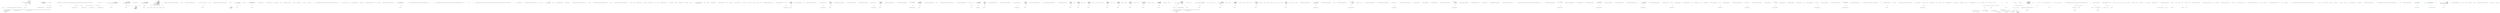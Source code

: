 digraph  {
n102 [label="System.StringComparer", span=""];
n103 [label="System.Collections.Generic.IEnumerable<CommandLine.Core.OptionSpecification>", span=""];
n104 [label="System.StringComparer", span=""];
n105 [label=optionSpecs, span=""];
n106 [label="System.Globalization.CultureInfo", span=""];
n107 [label=token, span=""];
n0 [cluster="CommandLine.Core.InstanceBuilder.Build<T>(System.Func<T>, System.Collections.Generic.IEnumerable<string>, System.StringComparer, System.Globalization.CultureInfo)", label="Entry CommandLine.Core.InstanceBuilder.Build<T>(System.Func<T>, System.Collections.Generic.IEnumerable<string>, System.StringComparer, System.Globalization.CultureInfo)", span="12-12"];
n2 [cluster="CommandLine.Core.InstanceBuilder.Build<T>(System.Func<T>, System.Collections.Generic.IEnumerable<string>, System.StringComparer, System.Globalization.CultureInfo)", label="Exit CommandLine.Core.InstanceBuilder.Build<T>(System.Func<T>, System.Collections.Generic.IEnumerable<string>, System.StringComparer, System.Globalization.CultureInfo)", span="12-12"];
n3 [cluster="CommandLine.Core.InstanceBuilder.Build<T>(System.Func<T>, System.Func<System.Collections.Generic.IEnumerable<string>, System.Collections.Generic.IEnumerable<CommandLine.Core.OptionSpecification>, CommandLine.Core.StatePair<System.Collections.Generic.IEnumerable<CommandLine.Core.Token>>>, System.Collections.Generic.IEnumerable<string>, System.StringComparer, System.Globalization.CultureInfo)", label="Entry CommandLine.Core.InstanceBuilder.Build<T>(System.Func<T>, System.Func<System.Collections.Generic.IEnumerable<string>, System.Collections.Generic.IEnumerable<CommandLine.Core.OptionSpecification>, CommandLine.Core.StatePair<System.Collections.Generic.IEnumerable<CommandLine.Core.Token>>>, System.Collections.Generic.IEnumerable<string>, System.StringComparer, System.Globalization.CultureInfo)", span="27-27"];
n4 [cluster="lambda expression", label="Entry lambda expression", span="20-21"];
n6 [cluster="lambda expression", label="Exit lambda expression", span="20-21"];
n7 [cluster="CommandLine.Core.Tokenizer.Tokenize(System.Collections.Generic.IEnumerable<string>, System.Func<string, bool>)", label="Entry CommandLine.Core.Tokenizer.Tokenize(System.Collections.Generic.IEnumerable<string>, System.Func<string, bool>)", span="11-11"];
n8 [cluster="lambda expression", label="Entry lambda expression", span="21-21"];
n10 [cluster="lambda expression", label="Exit lambda expression", span="21-21"];
n11 [cluster="CommandLine.Core.NameLookup.Contains(string, System.Collections.Generic.IEnumerable<CommandLine.Core.OptionSpecification>, System.StringComparer)", label="Entry CommandLine.Core.NameLookup.Contains(string, System.Collections.Generic.IEnumerable<CommandLine.Core.OptionSpecification>, System.StringComparer)", span="10-10"];
n12 [cluster="CommandLine.Core.InstanceBuilder.Build<T>(System.Func<T>, System.Func<System.Collections.Generic.IEnumerable<string>, System.Collections.Generic.IEnumerable<CommandLine.Core.OptionSpecification>, CommandLine.Core.StatePair<System.Collections.Generic.IEnumerable<CommandLine.Core.Token>>>, System.Collections.Generic.IEnumerable<string>, System.StringComparer, System.Globalization.CultureInfo)", label="var instance = factory()", span="34-34"];
n13 [cluster="CommandLine.Core.InstanceBuilder.Build<T>(System.Func<T>, System.Func<System.Collections.Generic.IEnumerable<string>, System.Collections.Generic.IEnumerable<CommandLine.Core.OptionSpecification>, CommandLine.Core.StatePair<System.Collections.Generic.IEnumerable<CommandLine.Core.Token>>>, System.Collections.Generic.IEnumerable<string>, System.StringComparer, System.Globalization.CultureInfo)", label="arguments.Any() && nameComparer.Equals(''--help'', arguments.First())", span="36-36"];
n17 [cluster="CommandLine.Core.InstanceBuilder.Build<T>(System.Func<T>, System.Func<System.Collections.Generic.IEnumerable<string>, System.Collections.Generic.IEnumerable<CommandLine.Core.OptionSpecification>, CommandLine.Core.StatePair<System.Collections.Generic.IEnumerable<CommandLine.Core.Token>>>, System.Collections.Generic.IEnumerable<string>, System.StringComparer, System.Globalization.CultureInfo)", label="var tokenizerResult = tokenizer(arguments, optionSpecs)", span="51-51"];
n19 [cluster="CommandLine.Core.InstanceBuilder.Build<T>(System.Func<T>, System.Func<System.Collections.Generic.IEnumerable<string>, System.Collections.Generic.IEnumerable<CommandLine.Core.OptionSpecification>, CommandLine.Core.StatePair<System.Collections.Generic.IEnumerable<CommandLine.Core.Token>>>, System.Collections.Generic.IEnumerable<string>, System.StringComparer, System.Globalization.CultureInfo)", label="var partitions = TokenPartitioner.Partition(\r\n                tokens,\r\n                name => TypeLookup.GetDescriptorInfo(name, optionSpecs, nameComparer))", span="55-57"];
n59 [cluster="lambda expression", label="TypeLookup.GetDescriptorInfo(name, optionSpecs, nameComparer)", span="57-57"];
n20 [cluster="CommandLine.Core.InstanceBuilder.Build<T>(System.Func<T>, System.Func<System.Collections.Generic.IEnumerable<string>, System.Collections.Generic.IEnumerable<CommandLine.Core.OptionSpecification>, CommandLine.Core.StatePair<System.Collections.Generic.IEnumerable<CommandLine.Core.Token>>>, System.Collections.Generic.IEnumerable<string>, System.StringComparer, System.Globalization.CultureInfo)", label="var optionSpecProps = OptionMapper.MapValues(\r\n                (from pt in specProps where pt.Specification.IsOption() select pt),\r\n                partitions.Item1,\r\n                (vals, type, isScalar) => TypeConverter.ChangeType(vals, type, isScalar, parsingCulture),\r\n                nameComparer)", span="59-63"];
n63 [cluster="lambda expression", label="TypeConverter.ChangeType(vals, type, isScalar, parsingCulture)", span="62-62"];
n21 [cluster="CommandLine.Core.InstanceBuilder.Build<T>(System.Func<T>, System.Func<System.Collections.Generic.IEnumerable<string>, System.Collections.Generic.IEnumerable<CommandLine.Core.OptionSpecification>, CommandLine.Core.StatePair<System.Collections.Generic.IEnumerable<CommandLine.Core.Token>>>, System.Collections.Generic.IEnumerable<string>, System.StringComparer, System.Globalization.CultureInfo)", label="var valueSpecProps = ValueMapper.MapValues(\r\n                (from pt in specProps where pt.Specification.IsValue() select pt),\r\n                    partitions.Item2,\r\n                (vals, type, isScalar) => TypeConverter.ChangeType(vals, type, isScalar, parsingCulture))", span="65-68"];
n67 [cluster="lambda expression", label="TypeConverter.ChangeType(vals, type, isScalar, parsingCulture)", span="68-68"];
n22 [cluster="CommandLine.Core.InstanceBuilder.Build<T>(System.Func<T>, System.Func<System.Collections.Generic.IEnumerable<string>, System.Collections.Generic.IEnumerable<CommandLine.Core.OptionSpecification>, CommandLine.Core.StatePair<System.Collections.Generic.IEnumerable<CommandLine.Core.Token>>>, System.Collections.Generic.IEnumerable<string>, System.StringComparer, System.Globalization.CultureInfo)", label="var missingValueErrors = from token in partitions.Item3\r\n                                     select new MissingValueOptionError(\r\n                                         NameInfo.FromOptionSpecification(optionSpecs.Single(o => token.Text.MatchName(o.ShortName, o.LongName, nameComparer))))", span="70-72"];
n70 [cluster="lambda expression", label="token.Text.MatchName(o.ShortName, o.LongName, nameComparer)", span="72-72"];
n28 [cluster="System.Func<TResult>.Invoke()", label="Entry System.Func<TResult>.Invoke()", span="0-0"];
n14 [cluster="CommandLine.Core.InstanceBuilder.Build<T>(System.Func<T>, System.Func<System.Collections.Generic.IEnumerable<string>, System.Collections.Generic.IEnumerable<CommandLine.Core.OptionSpecification>, CommandLine.Core.StatePair<System.Collections.Generic.IEnumerable<CommandLine.Core.Token>>>, System.Collections.Generic.IEnumerable<string>, System.StringComparer, System.Globalization.CultureInfo)", label="return ParserResult.Create(\r\n                    ParserResultType.Options,\r\n                    instance,\r\n                    new[] { new HelpRequestedError() });", span="38-41"];
n15 [cluster="CommandLine.Core.InstanceBuilder.Build<T>(System.Func<T>, System.Func<System.Collections.Generic.IEnumerable<string>, System.Collections.Generic.IEnumerable<CommandLine.Core.OptionSpecification>, CommandLine.Core.StatePair<System.Collections.Generic.IEnumerable<CommandLine.Core.Token>>>, System.Collections.Generic.IEnumerable<string>, System.StringComparer, System.Globalization.CultureInfo)", label="var specProps = instance.GetType().GetSpecifications(pi => SpecificationProperty.Create(\r\n                    Specification.FromProperty(pi), pi, Maybe.Nothing<object>()))", span="44-45"];
n24 [cluster="CommandLine.Core.InstanceBuilder.Build<T>(System.Func<T>, System.Func<System.Collections.Generic.IEnumerable<string>, System.Collections.Generic.IEnumerable<CommandLine.Core.OptionSpecification>, CommandLine.Core.StatePair<System.Collections.Generic.IEnumerable<CommandLine.Core.Token>>>, System.Collections.Generic.IEnumerable<string>, System.StringComparer, System.Globalization.CultureInfo)", label="instance = instance\r\n                .SetProperties(specPropsWithValue,\r\n                    sp => sp.Value.IsJust(),\r\n                    sp => sp.Value.FromJust())\r\n                .SetProperties(specPropsWithValue,\r\n                    sp => sp.Value.IsNothing() && sp.Specification.DefaultValue.IsJust(),\r\n                    sp => sp.Specification.DefaultValue.FromJust())\r\n                .SetProperties(specPropsWithValue,\r\n                    sp => sp.Value.IsNothing()\r\n                        && sp.Specification.ConversionType.ToDescriptor() == DescriptorType.Sequence\r\n                        && sp.Specification.DefaultValue.MatchNothing(),\r\n                    sp => sp.Property.PropertyType.GetGenericArguments().Single().CreateEmptyArray())", span="76-87"];
n29 [cluster="System.Collections.Generic.IEnumerable<TSource>.Any<TSource>()", label="Entry System.Collections.Generic.IEnumerable<TSource>.Any<TSource>()", span="0-0"];
n30 [cluster="System.Collections.Generic.IEnumerable<TSource>.First<TSource>()", label="Entry System.Collections.Generic.IEnumerable<TSource>.First<TSource>()", span="0-0"];
n31 [cluster="System.StringComparer.Equals(string, string)", label="Entry System.StringComparer.Equals(string, string)", span="0-0"];
n16 [cluster="CommandLine.Core.InstanceBuilder.Build<T>(System.Func<T>, System.Func<System.Collections.Generic.IEnumerable<string>, System.Collections.Generic.IEnumerable<CommandLine.Core.OptionSpecification>, CommandLine.Core.StatePair<System.Collections.Generic.IEnumerable<CommandLine.Core.Token>>>, System.Collections.Generic.IEnumerable<string>, System.StringComparer, System.Globalization.CultureInfo)", label="var optionSpecs = (from pt in specProps select pt.Specification)\r\n                .ThrowingValidate(SpecificationGuards.Lookup)\r\n                .OfType<OptionSpecification>()", span="47-49"];
n34 [cluster="object.GetType()", label="Entry object.GetType()", span="0-0"];
n35 [cluster="System.Type.GetSpecifications<T>(System.Func<System.Reflection.PropertyInfo, T>)", label="Entry System.Type.GetSpecifications<T>(System.Func<System.Reflection.PropertyInfo, T>)", span="12-12"];
n52 [cluster="lambda expression", label="Entry lambda expression", span="44-45"];
n36 [cluster="Unk.ThrowingValidate", label="Entry Unk.ThrowingValidate", span=""];
n37 [cluster="System.Collections.IEnumerable.OfType<TResult>()", label="Entry System.Collections.IEnumerable.OfType<TResult>()", span="0-0"];
n18 [cluster="CommandLine.Core.InstanceBuilder.Build<T>(System.Func<T>, System.Func<System.Collections.Generic.IEnumerable<string>, System.Collections.Generic.IEnumerable<CommandLine.Core.OptionSpecification>, CommandLine.Core.StatePair<System.Collections.Generic.IEnumerable<CommandLine.Core.Token>>>, System.Collections.Generic.IEnumerable<string>, System.StringComparer, System.Globalization.CultureInfo)", label="var tokens = tokenizerResult.Value", span="53-53"];
n38 [cluster="System.Func<T1, T2, TResult>.Invoke(T1, T2)", label="Entry System.Func<T1, T2, TResult>.Invoke(T1, T2)", span="0-0"];
n26 [cluster="CommandLine.Core.InstanceBuilder.Build<T>(System.Func<T>, System.Func<System.Collections.Generic.IEnumerable<string>, System.Collections.Generic.IEnumerable<CommandLine.Core.OptionSpecification>, CommandLine.Core.StatePair<System.Collections.Generic.IEnumerable<CommandLine.Core.Token>>>, System.Collections.Generic.IEnumerable<string>, System.StringComparer, System.Globalization.CultureInfo)", label="return ParserResult.Create(\r\n                ParserResultType.Options,\r\n                instance,\r\n                tokenizerResult.Errors\r\n                    .Concat(missingValueErrors)\r\n                    .Concat(optionSpecProps.Errors)\r\n                    .Concat(valueSpecProps.Errors)\r\n                    .Concat(validationErrors));", span="92-99"];
n39 [cluster="CommandLine.Core.TokenPartitioner.Partition(System.Collections.Generic.IEnumerable<CommandLine.Core.Token>, System.Func<string, CommandLine.Infrastructure.Maybe<System.Tuple<CommandLine.Core.DescriptorType, CommandLine.Infrastructure.Maybe<int>>>>)", label="Entry CommandLine.Core.TokenPartitioner.Partition(System.Collections.Generic.IEnumerable<CommandLine.Core.Token>, System.Func<string, CommandLine.Infrastructure.Maybe<System.Tuple<CommandLine.Core.DescriptorType, CommandLine.Infrastructure.Maybe<int>>>>)", span="16-16"];
n58 [cluster="lambda expression", label="Entry lambda expression", span="57-57"];
n40 [cluster="CommandLine.Core.Specification.IsOption()", label="Entry CommandLine.Core.Specification.IsOption()", span="11-11"];
n41 [cluster="Unk.MapValues", label="Entry Unk.MapValues", span=""];
n62 [cluster="lambda expression", label="Entry lambda expression", span="62-62"];
n23 [cluster="CommandLine.Core.InstanceBuilder.Build<T>(System.Func<T>, System.Func<System.Collections.Generic.IEnumerable<string>, System.Collections.Generic.IEnumerable<CommandLine.Core.OptionSpecification>, CommandLine.Core.StatePair<System.Collections.Generic.IEnumerable<CommandLine.Core.Token>>>, System.Collections.Generic.IEnumerable<string>, System.StringComparer, System.Globalization.CultureInfo)", label="var specPropsWithValue = optionSpecProps.Value.Concat(valueSpecProps.Value)", span="74-74"];
n42 [cluster="CommandLine.Core.Specification.IsValue()", label="Entry CommandLine.Core.Specification.IsValue()", span="18-18"];
n66 [cluster="lambda expression", label="Entry lambda expression", span="68-68"];
n43 [cluster="CommandLine.MissingValueOptionError.MissingValueOptionError(CommandLine.NameInfo)", label="Entry CommandLine.MissingValueOptionError.MissingValueOptionError(CommandLine.NameInfo)", span="261-261"];
n44 [cluster="Unk.Single", label="Entry Unk.Single", span=""];
n45 [cluster="Unk.FromOptionSpecification", label="Entry Unk.FromOptionSpecification", span=""];
n69 [cluster="lambda expression", label="Entry lambda expression", span="72-72"];
n46 [cluster="System.Collections.Generic.IEnumerable<TSource>.Concat<TSource>(System.Collections.Generic.IEnumerable<TSource>)", label="Entry System.Collections.Generic.IEnumerable<TSource>.Concat<TSource>(System.Collections.Generic.IEnumerable<TSource>)", span="0-0"];
n25 [cluster="CommandLine.Core.InstanceBuilder.Build<T>(System.Func<T>, System.Func<System.Collections.Generic.IEnumerable<string>, System.Collections.Generic.IEnumerable<CommandLine.Core.OptionSpecification>, CommandLine.Core.StatePair<System.Collections.Generic.IEnumerable<CommandLine.Core.Token>>>, System.Collections.Generic.IEnumerable<string>, System.StringComparer, System.Globalization.CultureInfo)", label="var validationErrors = specPropsWithValue.Validate(SpecificationPropertyRules.Lookup)\r\n                .OfType<Just<Error>>().Select(e => e.Value)", span="89-90"];
n47 [cluster="T.SetProperties<T>(System.Collections.Generic.IEnumerable<CommandLine.Core.SpecificationProperty>, System.Func<CommandLine.Core.SpecificationProperty, bool>, System.Func<CommandLine.Core.SpecificationProperty, object>)", label="Entry T.SetProperties<T>(System.Collections.Generic.IEnumerable<CommandLine.Core.SpecificationProperty>, System.Func<CommandLine.Core.SpecificationProperty, bool>, System.Func<CommandLine.Core.SpecificationProperty, object>)", span="42-42"];
n73 [cluster="lambda expression", label="Entry lambda expression", span="78-78"];
n77 [cluster="lambda expression", label="Entry lambda expression", span="79-79"];
n81 [cluster="lambda expression", label="Entry lambda expression", span="81-81"];
n85 [cluster="lambda expression", label="Entry lambda expression", span="82-82"];
n88 [cluster="lambda expression", label="Entry lambda expression", span="84-86"];
n93 [cluster="lambda expression", label="Entry lambda expression", span="87-87"];
n48 [cluster="System.Collections.Generic.IEnumerable<CommandLine.Core.SpecificationProperty>.Validate(System.Collections.Generic.IEnumerable<System.Func<System.Collections.Generic.IEnumerable<CommandLine.Core.SpecificationProperty>, System.Collections.Generic.IEnumerable<CommandLine.Infrastructure.Maybe<CommandLine.Error>>>>)", label="Entry System.Collections.Generic.IEnumerable<CommandLine.Core.SpecificationProperty>.Validate(System.Collections.Generic.IEnumerable<System.Func<System.Collections.Generic.IEnumerable<CommandLine.Core.SpecificationProperty>, System.Collections.Generic.IEnumerable<CommandLine.Infrastructure.Maybe<CommandLine.Error>>>>)", span="44-44"];
n49 [cluster="Unk.Select", label="Entry Unk.Select", span=""];
n99 [cluster="lambda expression", label="Entry lambda expression", span="90-90"];
n27 [cluster="CommandLine.Core.InstanceBuilder.Build<T>(System.Func<T>, System.Func<System.Collections.Generic.IEnumerable<string>, System.Collections.Generic.IEnumerable<CommandLine.Core.OptionSpecification>, CommandLine.Core.StatePair<System.Collections.Generic.IEnumerable<CommandLine.Core.Token>>>, System.Collections.Generic.IEnumerable<string>, System.StringComparer, System.Globalization.CultureInfo)", label="Exit CommandLine.Core.InstanceBuilder.Build<T>(System.Func<T>, System.Func<System.Collections.Generic.IEnumerable<string>, System.Collections.Generic.IEnumerable<CommandLine.Core.OptionSpecification>, CommandLine.Core.StatePair<System.Collections.Generic.IEnumerable<CommandLine.Core.Token>>>, System.Collections.Generic.IEnumerable<string>, System.StringComparer, System.Globalization.CultureInfo)", span="27-27"];
n32 [cluster="CommandLine.HelpRequestedError.HelpRequestedError()", label="Entry CommandLine.HelpRequestedError.HelpRequestedError()", span="338-338"];
n33 [cluster="CommandLine.ParserResult.Create<T>(CommandLine.ParserResultType, T, System.Collections.Generic.IEnumerable<CommandLine.Error>)", label="Entry CommandLine.ParserResult.Create<T>(CommandLine.ParserResultType, T, System.Collections.Generic.IEnumerable<CommandLine.Error>)", span="103-103"];
n50 [cluster="Unk.Concat", label="Entry Unk.Concat", span=""];
n51 [cluster="Unk.Create", label="Entry Unk.Create", span=""];
n53 [cluster="lambda expression", label="SpecificationProperty.Create(\r\n                    Specification.FromProperty(pi), pi, Maybe.Nothing<object>())", span="44-45"];
n54 [cluster="lambda expression", label="Exit lambda expression", span="44-45"];
n55 [cluster="CommandLine.Core.Specification.FromProperty(System.Reflection.PropertyInfo)", label="Entry CommandLine.Core.Specification.FromProperty(System.Reflection.PropertyInfo)", span="74-74"];
n56 [cluster="CommandLine.Infrastructure.Maybe.Nothing<T>()", label="Entry CommandLine.Infrastructure.Maybe.Nothing<T>()", span="66-66"];
n57 [cluster="CommandLine.Core.SpecificationProperty.Create(CommandLine.Core.Specification, System.Reflection.PropertyInfo, CommandLine.Infrastructure.Maybe<object>)", label="Entry CommandLine.Core.SpecificationProperty.Create(CommandLine.Core.Specification, System.Reflection.PropertyInfo, CommandLine.Infrastructure.Maybe<object>)", span="21-21"];
n60 [cluster="lambda expression", label="Exit lambda expression", span="57-57"];
n61 [cluster="CommandLine.Core.TypeLookup.GetDescriptorInfo(string, System.Collections.Generic.IEnumerable<CommandLine.Core.OptionSpecification>, System.StringComparer)", label="Entry CommandLine.Core.TypeLookup.GetDescriptorInfo(string, System.Collections.Generic.IEnumerable<CommandLine.Core.OptionSpecification>, System.StringComparer)", span="11-11"];
n64 [cluster="lambda expression", label="Exit lambda expression", span="62-62"];
n65 [cluster="CommandLine.Core.TypeConverter.ChangeType(System.Collections.Generic.IEnumerable<string>, System.Type, bool, System.Globalization.CultureInfo)", label="Entry CommandLine.Core.TypeConverter.ChangeType(System.Collections.Generic.IEnumerable<string>, System.Type, bool, System.Globalization.CultureInfo)", span="12-12"];
n68 [cluster="lambda expression", label="Exit lambda expression", span="68-68"];
n71 [cluster="lambda expression", label="Exit lambda expression", span="72-72"];
n72 [cluster="string.MatchName(string, string, System.StringComparer)", label="Entry string.MatchName(string, string, System.StringComparer)", span="8-8"];
n74 [cluster="lambda expression", label="sp.Value.IsJust()", span="78-78"];
n75 [cluster="lambda expression", label="Exit lambda expression", span="78-78"];
n76 [cluster="CommandLine.Infrastructure.Maybe<T>.IsJust<T>()", label="Entry CommandLine.Infrastructure.Maybe<T>.IsJust<T>()", span="152-152"];
n78 [cluster="lambda expression", label="sp.Value.FromJust()", span="79-79"];
n79 [cluster="lambda expression", label="Exit lambda expression", span="79-79"];
n80 [cluster="CommandLine.Infrastructure.Maybe<T>.FromJust<T>(System.Exception)", label="Entry CommandLine.Infrastructure.Maybe<T>.FromJust<T>(System.Exception)", span="137-137"];
n82 [cluster="lambda expression", label="sp.Value.IsNothing() && sp.Specification.DefaultValue.IsJust()", span="81-81"];
n83 [cluster="lambda expression", label="Exit lambda expression", span="81-81"];
n84 [cluster="CommandLine.Infrastructure.Maybe<T>.IsNothing<T>()", label="Entry CommandLine.Infrastructure.Maybe<T>.IsNothing<T>()", span="147-147"];
n86 [cluster="lambda expression", label="sp.Specification.DefaultValue.FromJust()", span="82-82"];
n87 [cluster="lambda expression", label="Exit lambda expression", span="82-82"];
n89 [cluster="lambda expression", label="sp.Value.IsNothing()\r\n                        && sp.Specification.ConversionType.ToDescriptor() == DescriptorType.Sequence\r\n                        && sp.Specification.DefaultValue.MatchNothing()", span="84-86"];
n90 [cluster="lambda expression", label="Exit lambda expression", span="84-86"];
n91 [cluster="System.Type.ToDescriptor()", label="Entry System.Type.ToDescriptor()", span="22-22"];
n92 [cluster="CommandLine.Infrastructure.Maybe<T>.MatchNothing()", label="Entry CommandLine.Infrastructure.Maybe<T>.MatchNothing()", span="26-26"];
n94 [cluster="lambda expression", label="sp.Property.PropertyType.GetGenericArguments().Single().CreateEmptyArray()", span="87-87"];
n95 [cluster="lambda expression", label="Exit lambda expression", span="87-87"];
n96 [cluster="System.Type.GetGenericArguments()", label="Entry System.Type.GetGenericArguments()", span="0-0"];
n97 [cluster="System.Collections.Generic.IEnumerable<TSource>.Single<TSource>()", label="Entry System.Collections.Generic.IEnumerable<TSource>.Single<TSource>()", span="0-0"];
n98 [cluster="System.Type.CreateEmptyArray()", label="Entry System.Type.CreateEmptyArray()", span="83-83"];
n100 [cluster="lambda expression", label="e.Value", span="90-90"];
n101 [cluster="lambda expression", label="Exit lambda expression", span="90-90"];
d1 [cluster="CommandLine.Core.InstanceBuilder.Build<T>(System.Func<T>, System.Collections.Generic.IEnumerable<string>, System.StringComparer, System.Globalization.CultureInfo)", color=green, community=0, label="return InstanceBuilder.Build(\r\n                factory,\r\n                (args, optionSpecs) =>\r\n                    {\r\n                        var tokens = Tokenizer.Tokenize(args, name => NameLookup.Contains(name, optionSpecs, nameComparer));\r\n                        return Tokenizer.ExplodeOptionList(\r\n                            tokens,\r\n                            name => NameLookup.WithSeparator(name, optionSpecs, nameComparer));\r\n                    },\r\n                arguments,\r\n                nameComparer,\r\n                parsingCulture);", prediction=0, span="18-29"];
d3 [cluster="Unk.Build", label="Entry Unk.Build", span=""];
d5 [cluster="lambda expression", color=green, community=0, label="var tokens = Tokenizer.Tokenize(args, name => NameLookup.Contains(name, optionSpecs, nameComparer))", prediction=1, span="22-22"];
d6 [cluster="lambda expression", color=green, community=2, label="return Tokenizer.ExplodeOptionList(\r\n                            tokens,\r\n                            name => NameLookup.WithSeparator(name, optionSpecs, nameComparer));", prediction=2, span="23-25"];
d11 [cluster="lambda expression", color=green, community=0, label="NameLookup.Contains(name, optionSpecs, nameComparer)", prediction=2, span="22-22"];
d9 [cluster="Unk.ExplodeOptionList", label="Entry Unk.ExplodeOptionList", span=""];
d14 [cluster="lambda expression", label="Entry lambda expression", span="25-25"];
d15 [cluster="lambda expression", color=green, community=0, label="NameLookup.WithSeparator(name, optionSpecs, nameComparer)", prediction=2, span="25-25"];
d16 [cluster="lambda expression", label="Exit lambda expression", span="25-25"];
d17 [cluster="Unk.WithSeparator", label="Entry Unk.WithSeparator", span=""];
m0_76 [cluster="CommandLine.Tests.Fakes.FakeOptionsWithSequenceWithoutRange.FakeOptionsWithSequenceWithoutRange()", file="InstanceBuilderTests.cs", label="Entry CommandLine.Tests.Fakes.FakeOptionsWithSequenceWithoutRange.FakeOptionsWithSequenceWithoutRange()", span="7-7"];
m0_33 [cluster="CommandLine.Tests.Unit.Core.InstanceBuilderTests.Parse_negative_double_value()", file="InstanceBuilderTests.cs", label="Entry CommandLine.Tests.Unit.Core.InstanceBuilderTests.Parse_negative_double_value()", span="75-75"];
m0_34 [cluster="CommandLine.Tests.Unit.Core.InstanceBuilderTests.Parse_negative_double_value()", file="InstanceBuilderTests.cs", label="var expectedResult = -.123D", span="78-78"];
m0_35 [cluster="CommandLine.Tests.Unit.Core.InstanceBuilderTests.Parse_negative_double_value()", file="InstanceBuilderTests.cs", label="var result = InstanceBuilder.Build(\r\n                () => new FakeOptionsWithDouble(),\r\n                new[] { ''-0.123'' },\r\n                StringComparer.Ordinal,\r\n                CultureInfo.InvariantCulture)", span="81-85"];
m0_36 [cluster="CommandLine.Tests.Unit.Core.InstanceBuilderTests.Parse_negative_double_value()", file="InstanceBuilderTests.cs", label="Assert.Equal(expectedResult, result.Value.DoubleValue)", span="88-88"];
m0_37 [cluster="CommandLine.Tests.Unit.Core.InstanceBuilderTests.Parse_negative_double_value()", file="InstanceBuilderTests.cs", label="Exit CommandLine.Tests.Unit.Core.InstanceBuilderTests.Parse_negative_double_value()", span="75-75"];
m0_11 [cluster="Unk.True", file="InstanceBuilderTests.cs", label="Entry Unk.True", span=""];
m0_157 [cluster="CommandLine.Tests.Unit.Core.InstanceBuilderTests.Wrong_range_in_sequence_gererates_SequenceOutOfRangeError()", file="InstanceBuilderTests.cs", label="Entry CommandLine.Tests.Unit.Core.InstanceBuilderTests.Wrong_range_in_sequence_gererates_SequenceOutOfRangeError()", span="337-337"];
m0_158 [cluster="CommandLine.Tests.Unit.Core.InstanceBuilderTests.Wrong_range_in_sequence_gererates_SequenceOutOfRangeError()", file="InstanceBuilderTests.cs", label="var expectedResult = new[] { new SequenceOutOfRangeError(new NameInfo(''i'', '''')) }", span="340-340"];
m0_159 [cluster="CommandLine.Tests.Unit.Core.InstanceBuilderTests.Wrong_range_in_sequence_gererates_SequenceOutOfRangeError()", file="InstanceBuilderTests.cs", label="var result = InstanceBuilder.Build(\r\n                () => new FakeOptions(),\r\n                new [] { ''-i'', ''10'' },\r\n                StringComparer.Ordinal,\r\n                CultureInfo.InvariantCulture)", span="343-347"];
m0_160 [cluster="CommandLine.Tests.Unit.Core.InstanceBuilderTests.Wrong_range_in_sequence_gererates_SequenceOutOfRangeError()", file="InstanceBuilderTests.cs", label="Assert.True(expectedResult.SequenceEqual(result.Errors))", span="350-350"];
m0_161 [cluster="CommandLine.Tests.Unit.Core.InstanceBuilderTests.Wrong_range_in_sequence_gererates_SequenceOutOfRangeError()", file="InstanceBuilderTests.cs", label="Exit CommandLine.Tests.Unit.Core.InstanceBuilderTests.Wrong_range_in_sequence_gererates_SequenceOutOfRangeError()", span="337-337"];
m0_144 [cluster="CommandLine.MissingRequiredOptionError.MissingRequiredOptionError(CommandLine.NameInfo)", file="InstanceBuilderTests.cs", label="Entry CommandLine.MissingRequiredOptionError.MissingRequiredOptionError(CommandLine.NameInfo)", span="283-283"];
m0_166 [cluster="CommandLine.Tests.Unit.Core.InstanceBuilderTests.Parse_unknown_long_option_gererates_UnknownOptionError()", file="InstanceBuilderTests.cs", label="Entry CommandLine.Tests.Unit.Core.InstanceBuilderTests.Parse_unknown_long_option_gererates_UnknownOptionError()", span="356-356"];
m0_167 [cluster="CommandLine.Tests.Unit.Core.InstanceBuilderTests.Parse_unknown_long_option_gererates_UnknownOptionError()", file="InstanceBuilderTests.cs", label="var expectedResult = new[] { new UnknownOptionError(''xyz'') }", span="359-359"];
m0_168 [cluster="CommandLine.Tests.Unit.Core.InstanceBuilderTests.Parse_unknown_long_option_gererates_UnknownOptionError()", file="InstanceBuilderTests.cs", label="var result = InstanceBuilder.Build(\r\n                () => new FakeOptions(),\r\n                new[] { ''--stringvalue'', ''abc'', ''--xyz'' },\r\n                StringComparer.Ordinal,\r\n                CultureInfo.InvariantCulture)", span="362-366"];
m0_169 [cluster="CommandLine.Tests.Unit.Core.InstanceBuilderTests.Parse_unknown_long_option_gererates_UnknownOptionError()", file="InstanceBuilderTests.cs", label="Assert.True(expectedResult.SequenceEqual(result.Errors))", span="369-369"];
m0_170 [cluster="CommandLine.Tests.Unit.Core.InstanceBuilderTests.Parse_unknown_long_option_gererates_UnknownOptionError()", file="InstanceBuilderTests.cs", label="Exit CommandLine.Tests.Unit.Core.InstanceBuilderTests.Parse_unknown_long_option_gererates_UnknownOptionError()", span="356-356"];
m0_131 [cluster="CommandLine.Tests.Unit.Core.InstanceBuilderTests.Two_required_options_at_the_same_set_and_both_are_true()", file="InstanceBuilderTests.cs", label="Entry CommandLine.Tests.Unit.Core.InstanceBuilderTests.Two_required_options_at_the_same_set_and_both_are_true()", span="279-279"];
m0_132 [cluster="CommandLine.Tests.Unit.Core.InstanceBuilderTests.Two_required_options_at_the_same_set_and_both_are_true()", file="InstanceBuilderTests.cs", label="var expectedResult = new FakeOptionWithRequiredAndSet {\r\n                FtpUrl = ''str1'',\r\n                WebUrl = ''str2''\r\n            }", span="281-284"];
m0_133 [cluster="CommandLine.Tests.Unit.Core.InstanceBuilderTests.Two_required_options_at_the_same_set_and_both_are_true()", file="InstanceBuilderTests.cs", label="var result = InstanceBuilder.Build(\r\n                () => new FakeOptionWithRequiredAndSet(),\r\n                new[] { ''--ftpurl'', ''str1'', ''--weburl'', ''str2'' },\r\n                StringComparer.Ordinal,\r\n                CultureInfo.InvariantCulture)", span="286-290"];
m0_134 [cluster="CommandLine.Tests.Unit.Core.InstanceBuilderTests.Two_required_options_at_the_same_set_and_both_are_true()", file="InstanceBuilderTests.cs", label="expectedResult.ShouldHave().AllProperties().EqualTo(result.Value)", span="293-293"];
m0_135 [cluster="CommandLine.Tests.Unit.Core.InstanceBuilderTests.Two_required_options_at_the_same_set_and_both_are_true()", file="InstanceBuilderTests.cs", label="Exit CommandLine.Tests.Unit.Core.InstanceBuilderTests.Two_required_options_at_the_same_set_and_both_are_true()", span="279-279"];
m0_57 [cluster="Unk.AllProperties", file="InstanceBuilderTests.cs", label="Entry Unk.AllProperties", span=""];
m0_110 [cluster="CommandLine.Core.NameLookup.Contains(string, System.Collections.Generic.IEnumerable<CommandLine.Core.OptionSpecification>, System.StringComparer)", file="InstanceBuilderTests.cs", label="Entry CommandLine.Core.NameLookup.Contains(string, System.Collections.Generic.IEnumerable<CommandLine.Core.OptionSpecification>, System.StringComparer)", span="10-10"];
m0_0 [cluster="CommandLine.Tests.Unit.Core.InstanceBuilderTests.Explicit_help_request_generates_help_requested_error()", file="InstanceBuilderTests.cs", label="Entry CommandLine.Tests.Unit.Core.InstanceBuilderTests.Explicit_help_request_generates_help_requested_error()", span="15-15"];
m0_1 [cluster="CommandLine.Tests.Unit.Core.InstanceBuilderTests.Explicit_help_request_generates_help_requested_error()", file="InstanceBuilderTests.cs", label="var fakeOptions = new FakeOptions()", span="18-18"];
m0_2 [cluster="CommandLine.Tests.Unit.Core.InstanceBuilderTests.Explicit_help_request_generates_help_requested_error()", file="InstanceBuilderTests.cs", label="var expectedResult = ParserResult.Create(\r\n                ParserResultType.Options,\r\n                fakeOptions, new Error[] { new HelpRequestedError() })", span="19-21"];
m0_3 [cluster="CommandLine.Tests.Unit.Core.InstanceBuilderTests.Explicit_help_request_generates_help_requested_error()", file="InstanceBuilderTests.cs", label="var result = InstanceBuilder.Build(\r\n                () => fakeOptions,\r\n                new[] { ''--help'' },\r\n                StringComparer.Ordinal,\r\n                CultureInfo.InvariantCulture)", span="24-28"];
m0_4 [cluster="CommandLine.Tests.Unit.Core.InstanceBuilderTests.Explicit_help_request_generates_help_requested_error()", file="InstanceBuilderTests.cs", label="Assert.True(expectedResult.Equals(result))", span="31-31"];
m0_5 [cluster="CommandLine.Tests.Unit.Core.InstanceBuilderTests.Explicit_help_request_generates_help_requested_error()", file="InstanceBuilderTests.cs", label="Exit CommandLine.Tests.Unit.Core.InstanceBuilderTests.Explicit_help_request_generates_help_requested_error()", span="15-15"];
m0_148 [cluster="CommandLine.Tests.Unit.Core.InstanceBuilderTests.Omitting_required_option_gererates_MissingRequiredOptionError()", file="InstanceBuilderTests.cs", label="Entry CommandLine.Tests.Unit.Core.InstanceBuilderTests.Omitting_required_option_gererates_MissingRequiredOptionError()", span="318-318"];
m0_149 [cluster="CommandLine.Tests.Unit.Core.InstanceBuilderTests.Omitting_required_option_gererates_MissingRequiredOptionError()", file="InstanceBuilderTests.cs", label="var expectedResult = new[] { new MissingRequiredOptionError(new NameInfo('''', ''str'')) }", span="321-321"];
m0_150 [cluster="CommandLine.Tests.Unit.Core.InstanceBuilderTests.Omitting_required_option_gererates_MissingRequiredOptionError()", file="InstanceBuilderTests.cs", label="var result = InstanceBuilder.Build(\r\n                () => new FakeOptionWithRequired(),\r\n                new string[] { },\r\n                StringComparer.Ordinal,\r\n                CultureInfo.InvariantCulture)", span="324-328"];
m0_151 [cluster="CommandLine.Tests.Unit.Core.InstanceBuilderTests.Omitting_required_option_gererates_MissingRequiredOptionError()", file="InstanceBuilderTests.cs", label="Assert.True(expectedResult.SequenceEqual(result.Errors))", span="331-331"];
m0_152 [cluster="CommandLine.Tests.Unit.Core.InstanceBuilderTests.Omitting_required_option_gererates_MissingRequiredOptionError()", file="InstanceBuilderTests.cs", label="Exit CommandLine.Tests.Unit.Core.InstanceBuilderTests.Omitting_required_option_gererates_MissingRequiredOptionError()", span="318-318"];
m0_8 [cluster="CommandLine.ParserResult.Create<T>(CommandLine.ParserResultType, T, System.Collections.Generic.IEnumerable<CommandLine.Error>)", file="InstanceBuilderTests.cs", label="Entry CommandLine.ParserResult.Create<T>(CommandLine.ParserResultType, T, System.Collections.Generic.IEnumerable<CommandLine.Error>)", span="103-103"];
m0_162 [cluster="CommandLine.SequenceOutOfRangeError.SequenceOutOfRangeError(CommandLine.NameInfo)", file="InstanceBuilderTests.cs", label="Entry CommandLine.SequenceOutOfRangeError.SequenceOutOfRangeError(CommandLine.NameInfo)", span="316-316"];
m0_188 [cluster="lambda expression", file="InstanceBuilderTests.cs", label="Entry lambda expression", span="401-401"];
m0_13 [cluster="lambda expression", file="InstanceBuilderTests.cs", label=fakeOptions, span="25-25"];
m0_12 [cluster="lambda expression", file="InstanceBuilderTests.cs", label="Entry lambda expression", span="25-25"];
m0_14 [cluster="lambda expression", file="InstanceBuilderTests.cs", label="Exit lambda expression", span="25-25"];
m0_21 [cluster="lambda expression", file="InstanceBuilderTests.cs", label="Entry lambda expression", span="44-44"];
m0_22 [cluster="lambda expression", file="InstanceBuilderTests.cs", label="new FakeOptions()", span="44-44"];
m0_23 [cluster="lambda expression", file="InstanceBuilderTests.cs", label="Exit lambda expression", span="44-44"];
m0_29 [cluster="lambda expression", file="InstanceBuilderTests.cs", label="Entry lambda expression", span="63-63"];
m0_30 [cluster="lambda expression", file="InstanceBuilderTests.cs", label="new FakeOptionsWithDouble()", span="63-63"];
m0_31 [cluster="lambda expression", file="InstanceBuilderTests.cs", label="Exit lambda expression", span="63-63"];
m0_38 [cluster="lambda expression", file="InstanceBuilderTests.cs", label="Entry lambda expression", span="82-82"];
m0_39 [cluster="lambda expression", file="InstanceBuilderTests.cs", label="new FakeOptionsWithDouble()", span="82-82"];
m0_40 [cluster="lambda expression", file="InstanceBuilderTests.cs", label="Exit lambda expression", span="82-82"];
m0_47 [cluster="lambda expression", file="InstanceBuilderTests.cs", label="Entry lambda expression", span="101-101"];
m0_48 [cluster="lambda expression", file="InstanceBuilderTests.cs", label="new FakeOptions()", span="101-101"];
m0_49 [cluster="lambda expression", file="InstanceBuilderTests.cs", label="Exit lambda expression", span="101-101"];
m0_59 [cluster="lambda expression", file="InstanceBuilderTests.cs", label="Entry lambda expression", span="123-123"];
m0_60 [cluster="lambda expression", file="InstanceBuilderTests.cs", label="new FakeOptionsWithEnum()", span="123-123"];
m0_61 [cluster="lambda expression", file="InstanceBuilderTests.cs", label="Exit lambda expression", span="123-123"];
m0_68 [cluster="lambda expression", file="InstanceBuilderTests.cs", label="Entry lambda expression", span="148-148"];
m0_69 [cluster="lambda expression", file="InstanceBuilderTests.cs", label="new FakeOptionsWithValues()", span="148-148"];
m0_70 [cluster="lambda expression", file="InstanceBuilderTests.cs", label="Exit lambda expression", span="148-148"];
m0_77 [cluster="lambda expression", file="InstanceBuilderTests.cs", label="Entry lambda expression", span="170-170"];
m0_78 [cluster="lambda expression", file="InstanceBuilderTests.cs", label="new FakeOptionsWithSequenceWithoutRange()", span="170-170"];
m0_79 [cluster="lambda expression", file="InstanceBuilderTests.cs", label="Exit lambda expression", span="170-170"];
m0_86 [cluster="lambda expression", file="InstanceBuilderTests.cs", label="Entry lambda expression", span="192-192"];
m0_87 [cluster="lambda expression", file="InstanceBuilderTests.cs", label="new FakeOptionsWithSequenceAndSeparator()", span="192-192"];
m0_88 [cluster="lambda expression", file="InstanceBuilderTests.cs", label="Exit lambda expression", span="192-192"];
m0_96 [cluster="lambda expression", file="InstanceBuilderTests.cs", label="Entry lambda expression", span="221-221"];
m0_99 [cluster="lambda expression", file="InstanceBuilderTests.cs", label="Entry lambda expression", span="222-224"];
m0_97 [cluster="lambda expression", file="InstanceBuilderTests.cs", label="new FakeOptionsWithValues()", span="221-221"];
m0_98 [cluster="lambda expression", file="InstanceBuilderTests.cs", label="Exit lambda expression", span="221-221"];
m0_100 [cluster="lambda expression", file="InstanceBuilderTests.cs", label="Tokenizer.PreprocessDashDash(a,\r\n                        args => Tokenizer.Tokenize(args, name => NameLookup.Contains(name, optionSpecs, StringComparer.Ordinal)))", span="223-224"];
m0_104 [cluster="lambda expression", file="InstanceBuilderTests.cs", label="Tokenizer.Tokenize(args, name => NameLookup.Contains(name, optionSpecs, StringComparer.Ordinal))", span="224-224"];
m0_108 [cluster="lambda expression", file="InstanceBuilderTests.cs", label="NameLookup.Contains(name, optionSpecs, StringComparer.Ordinal)", span="224-224"];
m0_101 [cluster="lambda expression", file="InstanceBuilderTests.cs", label="Exit lambda expression", span="222-224"];
m0_103 [cluster="lambda expression", file="InstanceBuilderTests.cs", label="Entry lambda expression", span="224-224"];
m0_105 [cluster="lambda expression", file="InstanceBuilderTests.cs", label="Exit lambda expression", span="224-224"];
m0_107 [cluster="lambda expression", file="InstanceBuilderTests.cs", label="Entry lambda expression", span="224-224"];
m0_109 [cluster="lambda expression", file="InstanceBuilderTests.cs", label="Exit lambda expression", span="224-224"];
m0_118 [cluster="lambda expression", file="InstanceBuilderTests.cs", label="Entry lambda expression", span="247-247"];
m0_119 [cluster="lambda expression", file="InstanceBuilderTests.cs", label="new FakeOptionsWithSets()", span="247-247"];
m0_120 [cluster="lambda expression", file="InstanceBuilderTests.cs", label="Exit lambda expression", span="247-247"];
m0_128 [cluster="lambda expression", file="InstanceBuilderTests.cs", label="Entry lambda expression", span="267-267"];
m0_129 [cluster="lambda expression", file="InstanceBuilderTests.cs", label="new FakeOptionWithRequiredAndSet()", span="267-267"];
m0_130 [cluster="lambda expression", file="InstanceBuilderTests.cs", label="Exit lambda expression", span="267-267"];
m0_136 [cluster="lambda expression", file="InstanceBuilderTests.cs", label="Entry lambda expression", span="287-287"];
m0_137 [cluster="lambda expression", file="InstanceBuilderTests.cs", label="new FakeOptionWithRequiredAndSet()", span="287-287"];
m0_138 [cluster="lambda expression", file="InstanceBuilderTests.cs", label="Exit lambda expression", span="287-287"];
m0_145 [cluster="lambda expression", file="InstanceBuilderTests.cs", label="Entry lambda expression", span="307-307"];
m0_146 [cluster="lambda expression", file="InstanceBuilderTests.cs", label="new FakeOptionWithRequiredAndSet()", span="307-307"];
m0_147 [cluster="lambda expression", file="InstanceBuilderTests.cs", label="Exit lambda expression", span="307-307"];
m0_153 [cluster="lambda expression", file="InstanceBuilderTests.cs", label="Entry lambda expression", span="325-325"];
m0_154 [cluster="lambda expression", file="InstanceBuilderTests.cs", label="new FakeOptionWithRequired()", span="325-325"];
m0_155 [cluster="lambda expression", file="InstanceBuilderTests.cs", label="Exit lambda expression", span="325-325"];
m0_163 [cluster="lambda expression", file="InstanceBuilderTests.cs", label="Entry lambda expression", span="344-344"];
m0_164 [cluster="lambda expression", file="InstanceBuilderTests.cs", label="new FakeOptions()", span="344-344"];
m0_165 [cluster="lambda expression", file="InstanceBuilderTests.cs", label="Exit lambda expression", span="344-344"];
m0_172 [cluster="lambda expression", file="InstanceBuilderTests.cs", label="Entry lambda expression", span="363-363"];
m0_173 [cluster="lambda expression", file="InstanceBuilderTests.cs", label="new FakeOptions()", span="363-363"];
m0_174 [cluster="lambda expression", file="InstanceBuilderTests.cs", label="Exit lambda expression", span="363-363"];
m0_180 [cluster="lambda expression", file="InstanceBuilderTests.cs", label="Entry lambda expression", span="382-382"];
m0_181 [cluster="lambda expression", file="InstanceBuilderTests.cs", label="new FakeOptions()", span="382-382"];
m0_182 [cluster="lambda expression", file="InstanceBuilderTests.cs", label="Exit lambda expression", span="382-382"];
m0_189 [cluster="lambda expression", file="InstanceBuilderTests.cs", label="new FakeOptions()", span="401-401"];
m0_190 [cluster="lambda expression", file="InstanceBuilderTests.cs", label="Exit lambda expression", span="401-401"];
m0_139 [cluster="CommandLine.Tests.Unit.Core.InstanceBuilderTests.Two_required_options_at_the_same_set_and_none_are_true()", file="InstanceBuilderTests.cs", label="Entry CommandLine.Tests.Unit.Core.InstanceBuilderTests.Two_required_options_at_the_same_set_and_none_are_true()", span="298-298"];
m0_140 [cluster="CommandLine.Tests.Unit.Core.InstanceBuilderTests.Two_required_options_at_the_same_set_and_none_are_true()", file="InstanceBuilderTests.cs", label="var expectedResult = new[]\r\n            {\r\n                new MissingRequiredOptionError(new NameInfo('''', ''ftpurl'')),\r\n                new MissingRequiredOptionError(new NameInfo('''', ''weburl''))\r\n            }", span="300-304"];
m0_141 [cluster="CommandLine.Tests.Unit.Core.InstanceBuilderTests.Two_required_options_at_the_same_set_and_none_are_true()", file="InstanceBuilderTests.cs", label="var result = InstanceBuilder.Build(\r\n                () => new FakeOptionWithRequiredAndSet(),\r\n                new[] {''''},\r\n                StringComparer.Ordinal,\r\n                CultureInfo.InvariantCulture)", span="306-310"];
m0_142 [cluster="CommandLine.Tests.Unit.Core.InstanceBuilderTests.Two_required_options_at_the_same_set_and_none_are_true()", file="InstanceBuilderTests.cs", label="Assert.True(expectedResult.SequenceEqual(result.Errors))", span="313-313"];
m0_143 [cluster="CommandLine.Tests.Unit.Core.InstanceBuilderTests.Two_required_options_at_the_same_set_and_none_are_true()", file="InstanceBuilderTests.cs", label="Exit CommandLine.Tests.Unit.Core.InstanceBuilderTests.Two_required_options_at_the_same_set_and_none_are_true()", span="298-298"];
m0_46 [cluster="Unk.SequenceEqual", file="InstanceBuilderTests.cs", label="Entry Unk.SequenceEqual", span=""];
m0_89 [cluster="CommandLine.Tests.Unit.Core.InstanceBuilderTests.Double_dash_force_subsequent_arguments_as_values()", file="InstanceBuilderTests.cs", label="Entry CommandLine.Tests.Unit.Core.InstanceBuilderTests.Double_dash_force_subsequent_arguments_as_values()", span="207-207"];
m0_90 [cluster="CommandLine.Tests.Unit.Core.InstanceBuilderTests.Double_dash_force_subsequent_arguments_as_values()", file="InstanceBuilderTests.cs", label="var expectedResult = new FakeOptionsWithValues\r\n                {\r\n                    StringValue = ''str1'',\r\n                    LongValue = 10L,\r\n                    StringSequence = new[] { ''-a'', ''--bee'', ''-c'' },\r\n                    IntValue = 20\r\n                }", span="210-216"];
m0_91 [cluster="CommandLine.Tests.Unit.Core.InstanceBuilderTests.Double_dash_force_subsequent_arguments_as_values()", file="InstanceBuilderTests.cs", label="var arguments = new[] { ''--stringvalue'', ''str1'', ''--'', ''10'', ''-a'', ''--bee'', ''-c'', ''20'' }", span="217-217"];
m0_93 [cluster="CommandLine.Tests.Unit.Core.InstanceBuilderTests.Double_dash_force_subsequent_arguments_as_values()", file="InstanceBuilderTests.cs", label="expectedResult.ShouldHave().AllProperties().EqualTo(result.Value)", span="230-230"];
m0_92 [cluster="CommandLine.Tests.Unit.Core.InstanceBuilderTests.Double_dash_force_subsequent_arguments_as_values()", file="InstanceBuilderTests.cs", label="var result = InstanceBuilder.Build(\r\n                () => new FakeOptionsWithValues(),\r\n                (a, optionSpecs) =>\r\n                    Tokenizer.PreprocessDashDash(a,\r\n                        args => Tokenizer.Tokenize(args, name => NameLookup.Contains(name, optionSpecs, StringComparer.Ordinal))),\r\n                arguments,\r\n                StringComparer.Ordinal,\r\n                CultureInfo.InvariantCulture)", span="220-227"];
m0_94 [cluster="CommandLine.Tests.Unit.Core.InstanceBuilderTests.Double_dash_force_subsequent_arguments_as_values()", file="InstanceBuilderTests.cs", label="Exit CommandLine.Tests.Unit.Core.InstanceBuilderTests.Double_dash_force_subsequent_arguments_as_values()", span="207-207"];
m0_183 [cluster="CommandLine.Tests.Unit.Core.InstanceBuilderTests.Parse_unknown_short_option_in_option_group_gererates_UnknownOptionError()", file="InstanceBuilderTests.cs", label="Entry CommandLine.Tests.Unit.Core.InstanceBuilderTests.Parse_unknown_short_option_in_option_group_gererates_UnknownOptionError()", span="394-394"];
m0_184 [cluster="CommandLine.Tests.Unit.Core.InstanceBuilderTests.Parse_unknown_short_option_in_option_group_gererates_UnknownOptionError()", file="InstanceBuilderTests.cs", label="var expectedResult = new[] { new UnknownOptionError(''z'') }", span="397-397"];
m0_185 [cluster="CommandLine.Tests.Unit.Core.InstanceBuilderTests.Parse_unknown_short_option_in_option_group_gererates_UnknownOptionError()", file="InstanceBuilderTests.cs", label="var result = InstanceBuilder.Build(\r\n                () => new FakeOptions(),\r\n                new[] { ''-zx'' },\r\n                StringComparer.Ordinal,\r\n                CultureInfo.InvariantCulture)", span="400-404"];
m0_186 [cluster="CommandLine.Tests.Unit.Core.InstanceBuilderTests.Parse_unknown_short_option_in_option_group_gererates_UnknownOptionError()", file="InstanceBuilderTests.cs", label="Assert.True(expectedResult.SequenceEqual(result.Errors))", span="407-407"];
m0_187 [cluster="CommandLine.Tests.Unit.Core.InstanceBuilderTests.Parse_unknown_short_option_in_option_group_gererates_UnknownOptionError()", file="InstanceBuilderTests.cs", label="Exit CommandLine.Tests.Unit.Core.InstanceBuilderTests.Parse_unknown_short_option_in_option_group_gererates_UnknownOptionError()", span="394-394"];
m0_10 [cluster="CommandLine.ParserResult<T>.Equals(CommandLine.ParserResult<T>)", file="InstanceBuilderTests.cs", label="Entry CommandLine.ParserResult<T>.Equals(CommandLine.ParserResult<T>)", span="90-90"];
m0_32 [cluster="CommandLine.Tests.Fakes.FakeOptionsWithDouble.FakeOptionsWithDouble()", file="InstanceBuilderTests.cs", label="Entry CommandLine.Tests.Fakes.FakeOptionsWithDouble.FakeOptionsWithDouble()", span="7-7"];
m0_55 [cluster="CommandLine.Tests.Fakes.FakeOptionsWithEnum.FakeOptionsWithEnum()", file="InstanceBuilderTests.cs", label="Entry CommandLine.Tests.Fakes.FakeOptionsWithEnum.FakeOptionsWithEnum()", span="14-14"];
m0_62 [cluster="CommandLine.Tests.Unit.Core.InstanceBuilderTests.Parse_values_partitioned_between_sequence_and_scalar()", file="InstanceBuilderTests.cs", label="Entry CommandLine.Tests.Unit.Core.InstanceBuilderTests.Parse_values_partitioned_between_sequence_and_scalar()", span="135-135"];
m0_63 [cluster="CommandLine.Tests.Unit.Core.InstanceBuilderTests.Parse_values_partitioned_between_sequence_and_scalar()", file="InstanceBuilderTests.cs", label="var expectedResult = new FakeOptionsWithValues\r\n                {\r\n                    StringValue = string.Empty,\r\n                    LongValue = 10L,\r\n                    StringSequence = new[] { ''a'', ''b'', ''c'' },\r\n                    IntValue = 20\r\n                }", span="138-144"];
m0_64 [cluster="CommandLine.Tests.Unit.Core.InstanceBuilderTests.Parse_values_partitioned_between_sequence_and_scalar()", file="InstanceBuilderTests.cs", label="var result = InstanceBuilder.Build(\r\n                () => new FakeOptionsWithValues(),\r\n                new[] { ''10'', ''a'', ''b'', ''c'', ''20'' },\r\n                StringComparer.Ordinal,\r\n                CultureInfo.InvariantCulture)", span="147-151"];
m0_65 [cluster="CommandLine.Tests.Unit.Core.InstanceBuilderTests.Parse_values_partitioned_between_sequence_and_scalar()", file="InstanceBuilderTests.cs", label="expectedResult.ShouldHave().AllProperties().EqualTo(result.Value)", span="154-154"];
m0_66 [cluster="CommandLine.Tests.Unit.Core.InstanceBuilderTests.Parse_values_partitioned_between_sequence_and_scalar()", file="InstanceBuilderTests.cs", label="Exit CommandLine.Tests.Unit.Core.InstanceBuilderTests.Parse_values_partitioned_between_sequence_and_scalar()", span="135-135"];
m0_127 [cluster="CommandLine.Tests.Fakes.FakeOptionWithRequiredAndSet.FakeOptionWithRequiredAndSet()", file="InstanceBuilderTests.cs", label="Entry CommandLine.Tests.Fakes.FakeOptionWithRequiredAndSet.FakeOptionWithRequiredAndSet()", span="2-2"];
m0_171 [cluster="CommandLine.UnknownOptionError.UnknownOptionError(string)", file="InstanceBuilderTests.cs", label="Entry CommandLine.UnknownOptionError.UnknownOptionError(string)", span="272-272"];
m0_85 [cluster="CommandLine.Tests.Fakes.FakeOptionsWithSequenceAndSeparator.FakeOptionsWithSequenceAndSeparator()", file="InstanceBuilderTests.cs", label="Entry CommandLine.Tests.Fakes.FakeOptionsWithSequenceAndSeparator.FakeOptionsWithSequenceAndSeparator()", span="7-7"];
m0_106 [cluster="CommandLine.Core.Tokenizer.Tokenize(System.Collections.Generic.IEnumerable<string>, System.Func<string, bool>)", file="InstanceBuilderTests.cs", label="Entry CommandLine.Core.Tokenizer.Tokenize(System.Collections.Generic.IEnumerable<string>, System.Func<string, bool>)", span="11-11"];
m0_102 [cluster="CommandLine.Core.Tokenizer.PreprocessDashDash(System.Collections.Generic.IEnumerable<string>, System.Func<System.Collections.Generic.IEnumerable<string>, CommandLine.Core.StatePair<System.Collections.Generic.IEnumerable<CommandLine.Core.Token>>>)", file="InstanceBuilderTests.cs", label="Entry CommandLine.Core.Tokenizer.PreprocessDashDash(System.Collections.Generic.IEnumerable<string>, System.Func<System.Collections.Generic.IEnumerable<string>, CommandLine.Core.StatePair<System.Collections.Generic.IEnumerable<CommandLine.Core.Token>>>)", span="33-33"];
m0_122 [cluster="CommandLine.Tests.Unit.Core.InstanceBuilderTests.Two_required_options_at_the_same_set_and_one_is_true()", file="InstanceBuilderTests.cs", label="Entry CommandLine.Tests.Unit.Core.InstanceBuilderTests.Two_required_options_at_the_same_set_and_one_is_true()", span="259-259"];
m0_123 [cluster="CommandLine.Tests.Unit.Core.InstanceBuilderTests.Two_required_options_at_the_same_set_and_one_is_true()", file="InstanceBuilderTests.cs", label="var expectedResult = new FakeOptionWithRequiredAndSet {\r\n                FtpUrl = ''str1'',\r\n                WebUrl = null\r\n            }", span="261-264"];
m0_124 [cluster="CommandLine.Tests.Unit.Core.InstanceBuilderTests.Two_required_options_at_the_same_set_and_one_is_true()", file="InstanceBuilderTests.cs", label="var result = InstanceBuilder.Build(\r\n                () => new FakeOptionWithRequiredAndSet(),\r\n                new[] { ''--ftpurl'', ''str1''},\r\n                StringComparer.Ordinal,\r\n                CultureInfo.InvariantCulture)", span="266-270"];
m0_125 [cluster="CommandLine.Tests.Unit.Core.InstanceBuilderTests.Two_required_options_at_the_same_set_and_one_is_true()", file="InstanceBuilderTests.cs", label="expectedResult.ShouldHave().AllProperties().EqualTo(result.Value)", span="273-273"];
m0_126 [cluster="CommandLine.Tests.Unit.Core.InstanceBuilderTests.Two_required_options_at_the_same_set_and_one_is_true()", file="InstanceBuilderTests.cs", label="Exit CommandLine.Tests.Unit.Core.InstanceBuilderTests.Two_required_options_at_the_same_set_and_one_is_true()", span="259-259"];
m0_121 [cluster="CommandLine.Tests.Fakes.FakeOptionsWithSets.FakeOptionsWithSets()", file="InstanceBuilderTests.cs", label="Entry CommandLine.Tests.Fakes.FakeOptionsWithSets.FakeOptionsWithSets()", span="4-4"];
m0_80 [cluster="CommandLine.Tests.Unit.Core.InstanceBuilderTests.Parse_string_sequence_with_separator()", file="InstanceBuilderTests.cs", label="Entry CommandLine.Tests.Unit.Core.InstanceBuilderTests.Parse_string_sequence_with_separator()", span="182-182"];
m0_81 [cluster="CommandLine.Tests.Unit.Core.InstanceBuilderTests.Parse_string_sequence_with_separator()", file="InstanceBuilderTests.cs", label="var expectedResult = new FakeOptionsWithSequenceAndSeparator\r\n                {\r\n                    StringSequence = new[] { ''abc'',''1234'',''xyz@aaa.com'' }\r\n                }", span="185-188"];
m0_82 [cluster="CommandLine.Tests.Unit.Core.InstanceBuilderTests.Parse_string_sequence_with_separator()", color=green, community=0, file="InstanceBuilderTests.cs", label="var result = InstanceBuilder.Build(\r\n                () => new FakeOptionsWithSequenceAndSeparator(),\r\n                new[] { ''--string-seq'', ''abc;1234;xyz@aaa.com'' },\r\n                StringComparer.Ordinal,\r\n                CultureInfo.InvariantCulture)", prediction=5, span="191-195"];
m0_83 [cluster="CommandLine.Tests.Unit.Core.InstanceBuilderTests.Parse_string_sequence_with_separator()", file="InstanceBuilderTests.cs", label="expectedResult.ShouldHave().AllProperties().EqualTo(result.Value)", span="198-198"];
m0_84 [cluster="CommandLine.Tests.Unit.Core.InstanceBuilderTests.Parse_string_sequence_with_separator()", file="InstanceBuilderTests.cs", label="Exit CommandLine.Tests.Unit.Core.InstanceBuilderTests.Parse_string_sequence_with_separator()", span="182-182"];
m0_116 [cluster="CommandLine.MutuallyExclusiveSetError.MutuallyExclusiveSetError(CommandLine.NameInfo)", file="InstanceBuilderTests.cs", label="Entry CommandLine.MutuallyExclusiveSetError.MutuallyExclusiveSetError(CommandLine.NameInfo)", span="294-294"];
m0_111 [cluster="CommandLine.Tests.Unit.Core.InstanceBuilderTests.Parse_option_from_different_sets_gererates_MutuallyExclusiveSetError()", file="InstanceBuilderTests.cs", label="Entry CommandLine.Tests.Unit.Core.InstanceBuilderTests.Parse_option_from_different_sets_gererates_MutuallyExclusiveSetError()", span="236-236"];
m0_112 [cluster="CommandLine.Tests.Unit.Core.InstanceBuilderTests.Parse_option_from_different_sets_gererates_MutuallyExclusiveSetError()", file="InstanceBuilderTests.cs", label="var expectedResult = new[]\r\n                {\r\n                    new MutuallyExclusiveSetError(new NameInfo('''', ''weburl'')),\r\n                    new MutuallyExclusiveSetError(new NameInfo('''', ''ftpurl''))\r\n                }", span="239-243"];
m0_113 [cluster="CommandLine.Tests.Unit.Core.InstanceBuilderTests.Parse_option_from_different_sets_gererates_MutuallyExclusiveSetError()", file="InstanceBuilderTests.cs", label="var result = InstanceBuilder.Build(\r\n                () => new FakeOptionsWithSets(),\r\n                new[] { ''--weburl'', ''http://mywebsite.org/'', ''--ftpurl'', ''fpt://ftpsite.org/'' },\r\n                StringComparer.Ordinal,\r\n                CultureInfo.InvariantCulture)", span="246-250"];
m0_114 [cluster="CommandLine.Tests.Unit.Core.InstanceBuilderTests.Parse_option_from_different_sets_gererates_MutuallyExclusiveSetError()", file="InstanceBuilderTests.cs", label="Assert.True(expectedResult.SequenceEqual(result.Errors))", span="253-253"];
m0_115 [cluster="CommandLine.Tests.Unit.Core.InstanceBuilderTests.Parse_option_from_different_sets_gererates_MutuallyExclusiveSetError()", file="InstanceBuilderTests.cs", label="Exit CommandLine.Tests.Unit.Core.InstanceBuilderTests.Parse_option_from_different_sets_gererates_MutuallyExclusiveSetError()", span="236-236"];
m0_24 [cluster="CommandLine.Tests.Unit.Core.InstanceBuilderTests.Parse_double_value()", file="InstanceBuilderTests.cs", label="Entry CommandLine.Tests.Unit.Core.InstanceBuilderTests.Parse_double_value()", span="56-56"];
m0_25 [cluster="CommandLine.Tests.Unit.Core.InstanceBuilderTests.Parse_double_value()", file="InstanceBuilderTests.cs", label="var expectedResult = .123D", span="59-59"];
m0_26 [cluster="CommandLine.Tests.Unit.Core.InstanceBuilderTests.Parse_double_value()", file="InstanceBuilderTests.cs", label="var result = InstanceBuilder.Build(\r\n                () => new FakeOptionsWithDouble(),\r\n                new[] { ''0.123'' },\r\n                StringComparer.Ordinal,\r\n                CultureInfo.InvariantCulture)", span="62-66"];
m0_27 [cluster="CommandLine.Tests.Unit.Core.InstanceBuilderTests.Parse_double_value()", file="InstanceBuilderTests.cs", label="Assert.Equal(expectedResult, result.Value.DoubleValue)", span="69-69"];
m0_28 [cluster="CommandLine.Tests.Unit.Core.InstanceBuilderTests.Parse_double_value()", file="InstanceBuilderTests.cs", label="Exit CommandLine.Tests.Unit.Core.InstanceBuilderTests.Parse_double_value()", span="56-56"];
m0_156 [cluster="CommandLine.Tests.Fakes.FakeOptionWithRequired.FakeOptionWithRequired()", file="InstanceBuilderTests.cs", label="Entry CommandLine.Tests.Fakes.FakeOptionWithRequired.FakeOptionWithRequired()", span="4-4"];
m0_58 [cluster="Unk.EqualTo", file="InstanceBuilderTests.cs", label="Entry Unk.EqualTo", span=""];
m0_117 [cluster="CommandLine.NameInfo.NameInfo(string, string)", file="InstanceBuilderTests.cs", label="Entry CommandLine.NameInfo.NameInfo(string, string)", span="20-20"];
m0_56 [cluster="Unk.ShouldHave", file="InstanceBuilderTests.cs", label="Entry Unk.ShouldHave", span=""];
m0_6 [cluster="CommandLine.Tests.Fakes.FakeOptions.FakeOptions()", file="InstanceBuilderTests.cs", label="Entry CommandLine.Tests.Fakes.FakeOptions.FakeOptions()", span="6-6"];
m0_15 [cluster="CommandLine.Tests.Unit.Core.InstanceBuilderTests.Parse_negative_int_value()", file="InstanceBuilderTests.cs", label="Entry CommandLine.Tests.Unit.Core.InstanceBuilderTests.Parse_negative_int_value()", span="37-37"];
m0_16 [cluster="CommandLine.Tests.Unit.Core.InstanceBuilderTests.Parse_negative_int_value()", file="InstanceBuilderTests.cs", label="var expectedResult = -123", span="40-40"];
m0_17 [cluster="CommandLine.Tests.Unit.Core.InstanceBuilderTests.Parse_negative_int_value()", file="InstanceBuilderTests.cs", label="var result = InstanceBuilder.Build(\r\n                () => new FakeOptions(),\r\n                new[] { ''-123'' },\r\n                StringComparer.Ordinal,\r\n                CultureInfo.InvariantCulture)", span="43-47"];
m0_18 [cluster="CommandLine.Tests.Unit.Core.InstanceBuilderTests.Parse_negative_int_value()", file="InstanceBuilderTests.cs", label="Assert.Equal(expectedResult, result.Value.LongValue)", span="50-50"];
m0_19 [cluster="CommandLine.Tests.Unit.Core.InstanceBuilderTests.Parse_negative_int_value()", file="InstanceBuilderTests.cs", label="Exit CommandLine.Tests.Unit.Core.InstanceBuilderTests.Parse_negative_int_value()", span="37-37"];
m0_175 [cluster="CommandLine.Tests.Unit.Core.InstanceBuilderTests.Parse_unknown_short_option_gererates_UnknownOptionError()", file="InstanceBuilderTests.cs", label="Entry CommandLine.Tests.Unit.Core.InstanceBuilderTests.Parse_unknown_short_option_gererates_UnknownOptionError()", span="375-375"];
m0_176 [cluster="CommandLine.Tests.Unit.Core.InstanceBuilderTests.Parse_unknown_short_option_gererates_UnknownOptionError()", file="InstanceBuilderTests.cs", label="var expectedResult = new[] { new UnknownOptionError(''z'') }", span="378-378"];
m0_177 [cluster="CommandLine.Tests.Unit.Core.InstanceBuilderTests.Parse_unknown_short_option_gererates_UnknownOptionError()", file="InstanceBuilderTests.cs", label="var result = InstanceBuilder.Build(\r\n                () => new FakeOptions(),\r\n                new[] { ''-z'', ''-x'' },\r\n                StringComparer.Ordinal,\r\n                CultureInfo.InvariantCulture)", span="381-385"];
m0_178 [cluster="CommandLine.Tests.Unit.Core.InstanceBuilderTests.Parse_unknown_short_option_gererates_UnknownOptionError()", file="InstanceBuilderTests.cs", label="Assert.True(expectedResult.SequenceEqual(result.Errors))", span="388-388"];
m0_179 [cluster="CommandLine.Tests.Unit.Core.InstanceBuilderTests.Parse_unknown_short_option_gererates_UnknownOptionError()", file="InstanceBuilderTests.cs", label="Exit CommandLine.Tests.Unit.Core.InstanceBuilderTests.Parse_unknown_short_option_gererates_UnknownOptionError()", span="375-375"];
m0_50 [cluster="CommandLine.Tests.Unit.Core.InstanceBuilderTests.Parse_enum_value()", file="InstanceBuilderTests.cs", label="Entry CommandLine.Tests.Unit.Core.InstanceBuilderTests.Parse_enum_value()", span="113-113"];
m0_51 [cluster="CommandLine.Tests.Unit.Core.InstanceBuilderTests.Parse_enum_value()", file="InstanceBuilderTests.cs", label="var expectedResult = new FakeOptionsWithEnum\r\n                {\r\n                    Colors = Colors.Green\r\n                }", span="116-119"];
m0_52 [cluster="CommandLine.Tests.Unit.Core.InstanceBuilderTests.Parse_enum_value()", file="InstanceBuilderTests.cs", label="var result = InstanceBuilder.Build(\r\n                () => new FakeOptionsWithEnum(),\r\n                new[] { ''--colors'', ''Green'' },\r\n                StringComparer.Ordinal,\r\n                CultureInfo.InvariantCulture)", span="122-126"];
m0_53 [cluster="CommandLine.Tests.Unit.Core.InstanceBuilderTests.Parse_enum_value()", file="InstanceBuilderTests.cs", label="expectedResult.ShouldHave().AllProperties().EqualTo(result.Value)", span="129-129"];
m0_54 [cluster="CommandLine.Tests.Unit.Core.InstanceBuilderTests.Parse_enum_value()", file="InstanceBuilderTests.cs", label="Exit CommandLine.Tests.Unit.Core.InstanceBuilderTests.Parse_enum_value()", span="113-113"];
m0_67 [cluster="CommandLine.Tests.Fakes.FakeOptionsWithValues.FakeOptionsWithValues()", file="InstanceBuilderTests.cs", label="Entry CommandLine.Tests.Fakes.FakeOptionsWithValues.FakeOptionsWithValues()", span="6-6"];
m0_7 [cluster="CommandLine.HelpRequestedError.HelpRequestedError()", file="InstanceBuilderTests.cs", label="Entry CommandLine.HelpRequestedError.HelpRequestedError()", span="338-338"];
m0_20 [cluster="Unk.Equal", file="InstanceBuilderTests.cs", label="Entry Unk.Equal", span=""];
m0_41 [cluster="CommandLine.Tests.Unit.Core.InstanceBuilderTests.Parse_int_sequence_with_range()", file="InstanceBuilderTests.cs", label="Entry CommandLine.Tests.Unit.Core.InstanceBuilderTests.Parse_int_sequence_with_range()", span="94-94"];
m0_42 [cluster="CommandLine.Tests.Unit.Core.InstanceBuilderTests.Parse_int_sequence_with_range()", file="InstanceBuilderTests.cs", label="var expectedResult = new[] { 10, 20, 30, 40 }", span="97-97"];
m0_43 [cluster="CommandLine.Tests.Unit.Core.InstanceBuilderTests.Parse_int_sequence_with_range()", file="InstanceBuilderTests.cs", label="var result = InstanceBuilder.Build(\r\n                () => new FakeOptions(),\r\n                new[] { ''-i'', ''10'', ''20'', ''30'', ''40'' },\r\n                StringComparer.Ordinal,\r\n                CultureInfo.InvariantCulture)", span="100-104"];
m0_44 [cluster="CommandLine.Tests.Unit.Core.InstanceBuilderTests.Parse_int_sequence_with_range()", file="InstanceBuilderTests.cs", label="Assert.True(expectedResult.SequenceEqual(result.Value.IntSequence))", span="107-107"];
m0_45 [cluster="CommandLine.Tests.Unit.Core.InstanceBuilderTests.Parse_int_sequence_with_range()", file="InstanceBuilderTests.cs", label="Exit CommandLine.Tests.Unit.Core.InstanceBuilderTests.Parse_int_sequence_with_range()", span="94-94"];
m0_71 [cluster="CommandLine.Tests.Unit.Core.InstanceBuilderTests.Parse_sequence_value_without_range_constraints()", file="InstanceBuilderTests.cs", label="Entry CommandLine.Tests.Unit.Core.InstanceBuilderTests.Parse_sequence_value_without_range_constraints()", span="160-160"];
m0_72 [cluster="CommandLine.Tests.Unit.Core.InstanceBuilderTests.Parse_sequence_value_without_range_constraints()", file="InstanceBuilderTests.cs", label="var expectedResult = new FakeOptionsWithSequenceWithoutRange\r\n                {\r\n                    LongSequence = new[] { 1L, 2L, 3L, 4L, 5L, 6L }\r\n                }", span="163-166"];
m0_73 [cluster="CommandLine.Tests.Unit.Core.InstanceBuilderTests.Parse_sequence_value_without_range_constraints()", file="InstanceBuilderTests.cs", label="var result = InstanceBuilder.Build(\r\n                () => new FakeOptionsWithSequenceWithoutRange(),\r\n                new[] { ''1'', ''2'', ''3'', ''4'', ''5'', ''6'' },\r\n                StringComparer.Ordinal,\r\n                CultureInfo.InvariantCulture)", span="169-173"];
m0_74 [cluster="CommandLine.Tests.Unit.Core.InstanceBuilderTests.Parse_sequence_value_without_range_constraints()", file="InstanceBuilderTests.cs", label="expectedResult.ShouldHave().AllProperties().EqualTo(result.Value)", span="176-176"];
m0_75 [cluster="CommandLine.Tests.Unit.Core.InstanceBuilderTests.Parse_sequence_value_without_range_constraints()", file="InstanceBuilderTests.cs", label="Exit CommandLine.Tests.Unit.Core.InstanceBuilderTests.Parse_sequence_value_without_range_constraints()", span="160-160"];
m0_9 [cluster="CommandLine.Core.InstanceBuilder.Build<T>(System.Func<T>, System.Collections.Generic.IEnumerable<string>, System.StringComparer, System.Globalization.CultureInfo)", file="InstanceBuilderTests.cs", label="Entry CommandLine.Core.InstanceBuilder.Build<T>(System.Func<T>, System.Collections.Generic.IEnumerable<string>, System.StringComparer, System.Globalization.CultureInfo)", span="12-12"];
m0_191 [file="InstanceBuilderTests.cs", label=fakeOptions, span=""];
m0_192 [file="InstanceBuilderTests.cs", label="System.Collections.Generic.IEnumerable<CommandLine.Core.OptionSpecification>", span=""];
m1_1 [cluster="CommandLine.Core.NameLookup.Contains(string, System.Collections.Generic.IEnumerable<CommandLine.Core.OptionSpecification>, System.StringComparer)", file="NameLookup.cs", label="name == null", span="12-12"];
m1_3 [cluster="CommandLine.Core.NameLookup.Contains(string, System.Collections.Generic.IEnumerable<CommandLine.Core.OptionSpecification>, System.StringComparer)", file="NameLookup.cs", label="return specifications.Any(a => name.MatchName(a.ShortName, a.LongName, comparer));", span="14-14"];
m1_2 [cluster="CommandLine.Core.NameLookup.Contains(string, System.Collections.Generic.IEnumerable<CommandLine.Core.OptionSpecification>, System.StringComparer)", file="NameLookup.cs", label="throw new ArgumentNullException(''name'');", span="12-12"];
m1_4 [cluster="CommandLine.Core.NameLookup.Contains(string, System.Collections.Generic.IEnumerable<CommandLine.Core.OptionSpecification>, System.StringComparer)", file="NameLookup.cs", label="Exit CommandLine.Core.NameLookup.Contains(string, System.Collections.Generic.IEnumerable<CommandLine.Core.OptionSpecification>, System.StringComparer)", span="10-10"];
m1_10 [cluster="string.MatchName(string, string, System.StringComparer)", file="NameLookup.cs", label="Entry string.MatchName(string, string, System.StringComparer)", span="8-8"];
m1_7 [cluster="lambda expression", file="NameLookup.cs", label="Entry lambda expression", span="14-14"];
m1_8 [cluster="lambda expression", file="NameLookup.cs", label="name.MatchName(a.ShortName, a.LongName, comparer)", span="14-14"];
m1_9 [cluster="lambda expression", file="NameLookup.cs", label="Exit lambda expression", span="14-14"];
m1_5 [cluster="System.ArgumentNullException.ArgumentNullException(string)", file="NameLookup.cs", label="Entry System.ArgumentNullException.ArgumentNullException(string)", span="0-0"];
m1_6 [cluster="Unk.Any", file="NameLookup.cs", label="Entry Unk.Any", span=""];
m1_11 [file="NameLookup.cs", label=string, span=""];
m1_12 [file="NameLookup.cs", label="System.StringComparer", span=""];
m2_108 [cluster="string.Split(params char[])", file="Tokenizer.cs", label="Entry string.Split(params char[])", span="0-0"];
m2_17 [cluster="Unk.nameLookup", file="Tokenizer.cs", label="Entry Unk.nameLookup", span=""];
m2_106 [cluster="CommandLine.BadFormatTokenError.BadFormatTokenError(string)", file="Tokenizer.cs", label="Entry CommandLine.BadFormatTokenError.BadFormatTokenError(string)", span="188-188"];
m2_11 [cluster="string.StartsWith(string, System.StringComparison)", file="Tokenizer.cs", label="Entry string.StartsWith(string, System.StringComparison)", span="0-0"];
m2_85 [cluster="CommandLine.Core.Token.Name(string)", file="Tokenizer.cs", label="Entry CommandLine.Core.Token.Name(string)", span="19-19"];
m2_107 [cluster="System.Action<T>.Invoke(T)", file="Tokenizer.cs", label="Entry System.Action<T>.Invoke(T)", span="0-0"];
m2_82 [cluster="CommandLine.Core.Tokenizer.TokenizeShortName(string, System.Func<string, bool>)", file="Tokenizer.cs", label="Exit CommandLine.Core.Tokenizer.TokenizeShortName(string, System.Func<string, bool>)", span="48-48"];
m2_39 [cluster="Unk.Any", file="Tokenizer.cs", label="Entry Unk.Any", span=""];
m2_12 [cluster="CommandLine.Core.Token.Value(string)", file="Tokenizer.cs", label="Entry CommandLine.Core.Token.Value(string)", span="26-26"];
m2_16 [cluster="Unk.IsName", file="Tokenizer.cs", label="Entry Unk.IsName", span=""];
m2_41 [cluster="System.Func<T, TResult>.Invoke(T)", file="Tokenizer.cs", label="Entry System.Func<T, TResult>.Invoke(T)", span="0-0"];
m2_18 [cluster="Unk.Where", file="Tokenizer.cs", label="Entry Unk.Where", span=""];
m2_86 [cluster="lambda expression", file="Tokenizer.cs", label="Entry lambda expression", span="66-66"];
m2_87 [cluster="lambda expression", color=green, community=0, file="Tokenizer.cs", label="Token.Value(str)", prediction=6, span="66-66"];
m2_29 [cluster="Unk.Contains", file="Tokenizer.cs", label="Entry Unk.Contains", span=""];
m2_70 [cluster="CommandLine.Core.Tokenizer.TokenizeShortName(string, System.Func<string, bool>)", file="Tokenizer.cs", label="yield return Token.Name(text);", span="69-69"];
m2_73 [cluster="CommandLine.Core.Tokenizer.TokenizeShortName(string, System.Func<string, bool>)", file="Tokenizer.cs", label="yield return Token.Name(first);", span="74-74"];
m2_23 [cluster="lambda expression", file="Tokenizer.cs", label="errors.Add(e)", span="18-18"];
m2_27 [cluster="lambda expression", file="Tokenizer.cs", label="!unkTokens.Contains(x)", span="30-30"];
m2_26 [cluster="lambda expression", file="Tokenizer.cs", label="Entry lambda expression", span="30-30"];
m2_22 [cluster="lambda expression", file="Tokenizer.cs", label="Entry lambda expression", span="18-18"];
m2_24 [cluster="lambda expression", file="Tokenizer.cs", label="Exit lambda expression", span="18-18"];
m2_28 [cluster="lambda expression", file="Tokenizer.cs", label="Exit lambda expression", span="30-30"];
m2_46 [cluster="lambda expression", file="Tokenizer.cs", label="Entry lambda expression", span="39-39"];
m2_50 [cluster="lambda expression", file="Tokenizer.cs", label="Entry lambda expression", span="41-41"];
m2_53 [cluster="lambda expression", file="Tokenizer.cs", label="Entry lambda expression", span="42-42"];
m2_56 [cluster="lambda expression", file="Tokenizer.cs", label="Entry lambda expression", span="42-42"];
m2_60 [cluster="lambda expression", file="Tokenizer.cs", label="tokens.Concat(values)", span="43-43"];
m2_59 [cluster="lambda expression", file="Tokenizer.cs", label="Entry lambda expression", span="43-43"];
m2_47 [cluster="lambda expression", file="Tokenizer.cs", label="arg.EqualsOrdinal(''--'')", span="39-39"];
m2_48 [cluster="lambda expression", file="Tokenizer.cs", label="Exit lambda expression", span="39-39"];
m2_51 [cluster="lambda expression", file="Tokenizer.cs", label="!arg.EqualsOrdinal(''--'')", span="41-41"];
m2_52 [cluster="lambda expression", file="Tokenizer.cs", label="Exit lambda expression", span="41-41"];
m2_54 [cluster="lambda expression", file="Tokenizer.cs", label="!arg.EqualsOrdinal(''--'')", span="42-42"];
m2_55 [cluster="lambda expression", file="Tokenizer.cs", label="Exit lambda expression", span="42-42"];
m2_57 [cluster="lambda expression", file="Tokenizer.cs", label="Token.Value(t)", span="42-42"];
m2_58 [cluster="lambda expression", file="Tokenizer.cs", label="Exit lambda expression", span="42-42"];
m2_61 [cluster="lambda expression", file="Tokenizer.cs", label="Exit lambda expression", span="43-43"];
m2_75 [cluster="CommandLine.Core.Tokenizer.TokenizeShortName(string, System.Func<string, bool>)", file="Tokenizer.cs", label="text.Substring(1)", span="78-78"];
m2_77 [cluster="CommandLine.Core.Tokenizer.TokenizeShortName(string, System.Func<string, bool>)", color=green, community=0, file="Tokenizer.cs", label="!seen.Contains(c) && nameLookup(n)", prediction=7, span="81-81"];
m2_76 [cluster="CommandLine.Core.Tokenizer.TokenizeShortName(string, System.Func<string, bool>)", color=green, community=0, file="Tokenizer.cs", label="var n = new string(c, 1)", prediction=7, span="80-80"];
m2_78 [cluster="CommandLine.Core.Tokenizer.TokenizeShortName(string, System.Func<string, bool>)", color=green, community=0, file="Tokenizer.cs", label="seen.Add(c)", prediction=7, span="83-83"];
m2_80 [cluster="CommandLine.Core.Tokenizer.TokenizeShortName(string, System.Func<string, bool>)", color=green, community=0, file="Tokenizer.cs", label="seen.Count() < text.Length", prediction=7, span="91-91"];
m2_89 [cluster="System.Collections.Generic.IEnumerable<TSource>.Count<TSource>()", file="Tokenizer.cs", label="Entry System.Collections.Generic.IEnumerable<TSource>.Count<TSource>()", span="0-0"];
m2_79 [cluster="CommandLine.Core.Tokenizer.TokenizeShortName(string, System.Func<string, bool>)", color=green, community=0, file="Tokenizer.cs", label="yield return Token.Name(n);", prediction=7, span="84-84"];
m2_81 [cluster="CommandLine.Core.Tokenizer.TokenizeShortName(string, System.Func<string, bool>)", file="Tokenizer.cs", label="yield return Token.Value(text.Substring(seen.Count()));", span="93-93"];
m2_88 [cluster="System.Collections.Generic.List<T>.Contains(T)", file="Tokenizer.cs", label="Entry System.Collections.Generic.List<T>.Contains(T)", span="0-0"];
m2_90 [cluster="CommandLine.Core.Tokenizer.TokenizeLongName(string, System.Action<CommandLine.Error>)", color=green, community=0, file="Tokenizer.cs", label="value == null", prediction=12, span="102-102"];
m2_91 [cluster="CommandLine.Core.Tokenizer.TokenizeLongName(string, System.Action<CommandLine.Error>)", file="Tokenizer.cs", label="throw new ArgumentNullException(''value'');", span="104-104"];
m2_43 [cluster="System.Collections.Generic.IEnumerable<TSource>.Skip<TSource>(int)", file="Tokenizer.cs", label="Entry System.Collections.Generic.IEnumerable<TSource>.Skip<TSource>(int)", span="0-0"];
m2_13 [cluster="CommandLine.Core.Tokenizer.TokenizeLongName(string, System.Action<CommandLine.Error>)", file="Tokenizer.cs", label="Entry CommandLine.Core.Tokenizer.TokenizeLongName(string, System.Action<CommandLine.Error>)", span="98-98"];
m2_96 [cluster="CommandLine.Core.Tokenizer.TokenizeLongName(string, System.Action<CommandLine.Error>)", file="Tokenizer.cs", label="yield return Token.Name(text);", span="113-113"];
m2_97 [cluster="CommandLine.Core.Tokenizer.TokenizeLongName(string, System.Action<CommandLine.Error>)", file="Tokenizer.cs", label="yield break;", span="114-114"];
m2_100 [cluster="CommandLine.Core.Tokenizer.TokenizeLongName(string, System.Action<CommandLine.Error>)", file="Tokenizer.cs", label="yield break;", span="119-119"];
m2_102 [cluster="CommandLine.Core.Tokenizer.TokenizeLongName(string, System.Action<CommandLine.Error>)", file="Tokenizer.cs", label="yield return Token.Name(parts[0]);", span="122-122"];
m2_103 [cluster="CommandLine.Core.Tokenizer.TokenizeLongName(string, System.Action<CommandLine.Error>)", file="Tokenizer.cs", label="yield return Token.Value(parts[1]);", span="123-123"];
m2_92 [cluster="CommandLine.Core.Tokenizer.TokenizeLongName(string, System.Action<CommandLine.Error>)", file="Tokenizer.cs", label="value.Length > 2 && value.StartsWith(''--'', StringComparison.Ordinal)", span="107-107"];
m2_93 [cluster="CommandLine.Core.Tokenizer.TokenizeLongName(string, System.Action<CommandLine.Error>)", file="Tokenizer.cs", label="var text = value.Substring(2)", span="109-109"];
m2_99 [cluster="CommandLine.Core.Tokenizer.TokenizeLongName(string, System.Action<CommandLine.Error>)", file="Tokenizer.cs", label="onError(new BadFormatTokenError(value))", span="118-118"];
m2_94 [cluster="CommandLine.Core.Tokenizer.TokenizeLongName(string, System.Action<CommandLine.Error>)", file="Tokenizer.cs", label="var equalIndex = text.IndexOf('=')", span="110-110"];
m2_101 [cluster="CommandLine.Core.Tokenizer.TokenizeLongName(string, System.Action<CommandLine.Error>)", file="Tokenizer.cs", label="var parts = text.Split('=')", span="121-121"];
m2_95 [cluster="CommandLine.Core.Tokenizer.TokenizeLongName(string, System.Action<CommandLine.Error>)", file="Tokenizer.cs", label="equalIndex <= 0", span="111-111"];
m2_98 [cluster="CommandLine.Core.Tokenizer.TokenizeLongName(string, System.Action<CommandLine.Error>)", file="Tokenizer.cs", label="equalIndex == 1", span="116-116"];
m2_104 [cluster="CommandLine.Core.Tokenizer.TokenizeLongName(string, System.Action<CommandLine.Error>)", file="Tokenizer.cs", label="Exit CommandLine.Core.Tokenizer.TokenizeLongName(string, System.Action<CommandLine.Error>)", span="98-98"];
m2_42 [cluster="System.Collections.Generic.IEnumerable<TSource>.SkipWhile<TSource>(System.Func<TSource, bool>)", file="Tokenizer.cs", label="Entry System.Collections.Generic.IEnumerable<TSource>.SkipWhile<TSource>(System.Func<TSource, bool>)", span="0-0"];
m2_20 [cluster="Unk.Concat", file="Tokenizer.cs", label="Entry Unk.Concat", span=""];
m2_49 [cluster="string.EqualsOrdinal(string)", file="Tokenizer.cs", label="Entry string.EqualsOrdinal(string)", span="34-34"];
m2_72 [cluster="CommandLine.Core.Tokenizer.TokenizeShortName(string, System.Func<string, bool>)", file="Tokenizer.cs", label="var first = text.Substring(0, 1)", span="73-73"];
m2_40 [cluster="System.Collections.Generic.IEnumerable<TSource>.TakeWhile<TSource>(System.Func<TSource, bool>)", file="Tokenizer.cs", label="Entry System.Collections.Generic.IEnumerable<TSource>.TakeWhile<TSource>(System.Func<TSource, bool>)", span="0-0"];
m2_105 [cluster="string.IndexOf(char)", file="Tokenizer.cs", label="Entry string.IndexOf(char)", span="0-0"];
m2_44 [cluster="Unk.Select", file="Tokenizer.cs", label="Entry Unk.Select", span=""];
m2_45 [cluster="CommandLine.Core.StatePair<T1>.MapValue<T1, T2>(System.Func<T1, T2>)", file="Tokenizer.cs", label="Entry CommandLine.Core.StatePair<T1>.MapValue<T1, T2>(System.Func<T1, T2>)", span="69-69"];
m2_0 [cluster="CommandLine.Core.Tokenizer.Tokenize(System.Collections.Generic.IEnumerable<string>, System.Func<string, bool>)", file="Tokenizer.cs", label="Entry CommandLine.Core.Tokenizer.Tokenize(System.Collections.Generic.IEnumerable<string>, System.Func<string, bool>)", span="11-11"];
m2_1 [cluster="CommandLine.Core.Tokenizer.Tokenize(System.Collections.Generic.IEnumerable<string>, System.Func<string, bool>)", file="Tokenizer.cs", label="arguments == null", span="15-15"];
m2_5 [cluster="CommandLine.Core.Tokenizer.Tokenize(System.Collections.Generic.IEnumerable<string>, System.Func<string, bool>)", file="Tokenizer.cs", label="var tokens = (from arg in arguments\r\n                          from token in !arg.StartsWith(''-'', StringComparison.Ordinal)\r\n                               ? new Token[] { Token.Value(arg) }\r\n                               : arg.StartsWith(''--'', StringComparison.Ordinal)\r\n                                     ? TokenizeLongName(arg, onError)\r\n                                     : TokenizeShortName(arg, nameLookup)\r\n                          select token).ToList()", span="20-26"];
m2_6 [cluster="CommandLine.Core.Tokenizer.Tokenize(System.Collections.Generic.IEnumerable<string>, System.Func<string, bool>)", file="Tokenizer.cs", label="var unkTokens = (from t in tokens where t.IsName() && !nameLookup(t.Text) select t).ToList()", span="28-28"];
m2_2 [cluster="CommandLine.Core.Tokenizer.Tokenize(System.Collections.Generic.IEnumerable<string>, System.Func<string, bool>)", file="Tokenizer.cs", label="throw new ArgumentNullException(''arguments'');", span="15-15"];
m2_3 [cluster="CommandLine.Core.Tokenizer.Tokenize(System.Collections.Generic.IEnumerable<string>, System.Func<string, bool>)", file="Tokenizer.cs", label="var errors = new List<Error>()", span="17-17"];
m2_4 [cluster="CommandLine.Core.Tokenizer.Tokenize(System.Collections.Generic.IEnumerable<string>, System.Func<string, bool>)", file="Tokenizer.cs", label="Action<Error> onError = e => errors.Add(e)", span="18-18"];
m2_7 [cluster="CommandLine.Core.Tokenizer.Tokenize(System.Collections.Generic.IEnumerable<string>, System.Func<string, bool>)", file="Tokenizer.cs", label="return StatePair.Create(tokens.Where(x=>!unkTokens.Contains(x)), errors.Concat(from t in unkTokens select new UnknownOptionError(t.Text)));", span="30-30"];
m2_8 [cluster="CommandLine.Core.Tokenizer.Tokenize(System.Collections.Generic.IEnumerable<string>, System.Func<string, bool>)", file="Tokenizer.cs", label="Exit CommandLine.Core.Tokenizer.Tokenize(System.Collections.Generic.IEnumerable<string>, System.Func<string, bool>)", span="11-11"];
m2_30 [cluster="CommandLine.Core.Tokenizer.PreprocessDashDash(System.Collections.Generic.IEnumerable<string>, System.Func<System.Collections.Generic.IEnumerable<string>, CommandLine.Core.StatePair<System.Collections.Generic.IEnumerable<CommandLine.Core.Token>>>)", file="Tokenizer.cs", label="Entry CommandLine.Core.Tokenizer.PreprocessDashDash(System.Collections.Generic.IEnumerable<string>, System.Func<System.Collections.Generic.IEnumerable<string>, CommandLine.Core.StatePair<System.Collections.Generic.IEnumerable<CommandLine.Core.Token>>>)", span="33-33"];
m2_31 [cluster="CommandLine.Core.Tokenizer.PreprocessDashDash(System.Collections.Generic.IEnumerable<string>, System.Func<System.Collections.Generic.IEnumerable<string>, CommandLine.Core.StatePair<System.Collections.Generic.IEnumerable<CommandLine.Core.Token>>>)", file="Tokenizer.cs", label="arguments == null", span="37-37"];
m2_33 [cluster="CommandLine.Core.Tokenizer.PreprocessDashDash(System.Collections.Generic.IEnumerable<string>, System.Func<System.Collections.Generic.IEnumerable<string>, CommandLine.Core.StatePair<System.Collections.Generic.IEnumerable<CommandLine.Core.Token>>>)", file="Tokenizer.cs", label="arguments.Any(arg => arg.EqualsOrdinal(''--''))", span="39-39"];
m2_34 [cluster="CommandLine.Core.Tokenizer.PreprocessDashDash(System.Collections.Generic.IEnumerable<string>, System.Func<System.Collections.Generic.IEnumerable<string>, CommandLine.Core.StatePair<System.Collections.Generic.IEnumerable<CommandLine.Core.Token>>>)", file="Tokenizer.cs", label="var tokenizerResult = tokenizer(arguments.TakeWhile(arg => !arg.EqualsOrdinal(''--'')))", span="41-41"];
m2_35 [cluster="CommandLine.Core.Tokenizer.PreprocessDashDash(System.Collections.Generic.IEnumerable<string>, System.Func<System.Collections.Generic.IEnumerable<string>, CommandLine.Core.StatePair<System.Collections.Generic.IEnumerable<CommandLine.Core.Token>>>)", file="Tokenizer.cs", label="var values = arguments.SkipWhile(arg => !arg.EqualsOrdinal(''--'')).Skip(1).Select(t => Token.Value(t))", span="42-42"];
m2_37 [cluster="CommandLine.Core.Tokenizer.PreprocessDashDash(System.Collections.Generic.IEnumerable<string>, System.Func<System.Collections.Generic.IEnumerable<string>, CommandLine.Core.StatePair<System.Collections.Generic.IEnumerable<CommandLine.Core.Token>>>)", file="Tokenizer.cs", label="return tokenizer(arguments);", span="45-45"];
m2_32 [cluster="CommandLine.Core.Tokenizer.PreprocessDashDash(System.Collections.Generic.IEnumerable<string>, System.Func<System.Collections.Generic.IEnumerable<string>, CommandLine.Core.StatePair<System.Collections.Generic.IEnumerable<CommandLine.Core.Token>>>)", file="Tokenizer.cs", label="throw new ArgumentNullException(''arguments'');", span="37-37"];
m2_36 [cluster="CommandLine.Core.Tokenizer.PreprocessDashDash(System.Collections.Generic.IEnumerable<string>, System.Func<System.Collections.Generic.IEnumerable<string>, CommandLine.Core.StatePair<System.Collections.Generic.IEnumerable<CommandLine.Core.Token>>>)", file="Tokenizer.cs", label="return tokenizerResult.MapValue(tokens => tokens.Concat(values));", span="43-43"];
m2_38 [cluster="CommandLine.Core.Tokenizer.PreprocessDashDash(System.Collections.Generic.IEnumerable<string>, System.Func<System.Collections.Generic.IEnumerable<string>, CommandLine.Core.StatePair<System.Collections.Generic.IEnumerable<CommandLine.Core.Token>>>)", file="Tokenizer.cs", label="Exit CommandLine.Core.Tokenizer.PreprocessDashDash(System.Collections.Generic.IEnumerable<string>, System.Func<System.Collections.Generic.IEnumerable<string>, CommandLine.Core.StatePair<System.Collections.Generic.IEnumerable<CommandLine.Core.Token>>>)", span="33-33"];
m2_83 [cluster="string.Substring(int)", file="Tokenizer.cs", label="Entry string.Substring(int)", span="0-0"];
m2_15 [cluster="Unk.ToList", file="Tokenizer.cs", label="Entry Unk.ToList", span=""];
m2_25 [cluster="System.Collections.Generic.List<T>.Add(T)", file="Tokenizer.cs", label="Entry System.Collections.Generic.List<T>.Add(T)", span="0-0"];
m2_84 [cluster="System.Convert.ToChar(string)", file="Tokenizer.cs", label="Entry System.Convert.ToChar(string)", span="0-0"];
m2_10 [cluster="System.Collections.Generic.List<T>.List()", file="Tokenizer.cs", label="Entry System.Collections.Generic.List<T>.List()", span="0-0"];
m2_62 [cluster="CommandLine.Core.Tokenizer.TokenizeShortName(string, System.Func<string, bool>)", file="Tokenizer.cs", label="value == null", span="52-52"];
m2_63 [cluster="CommandLine.Core.Tokenizer.TokenizeShortName(string, System.Func<string, bool>)", color=green, community=0, file="Tokenizer.cs", label="throw new ArgumentNullException(''value'');", prediction=13, span="54-54"];
m2_64 [cluster="CommandLine.Core.Tokenizer.TokenizeShortName(string, System.Func<string, bool>)", color=green, community=0, file="Tokenizer.cs", label="value.Length > 1 || value[0] == '-' || value[1] != '-'", prediction=7, span="57-57"];
m2_65 [cluster="CommandLine.Core.Tokenizer.TokenizeShortName(string, System.Func<string, bool>)", color=green, community=0, file="Tokenizer.cs", label="var text = value.Substring(1)", prediction=7, span="59-59"];
m2_66 [cluster="CommandLine.Core.Tokenizer.TokenizeShortName(string, System.Func<string, bool>)", color=green, community=0, file="Tokenizer.cs", label="char.IsDigit(text[0])", prediction=7, span="61-61"];
m2_67 [cluster="CommandLine.Core.Tokenizer.TokenizeShortName(string, System.Func<string, bool>)", color=green, community=1, file="Tokenizer.cs", label="yield return Token.Value(value);", prediction=7, span="63-63"];
m2_68 [cluster="CommandLine.Core.Tokenizer.TokenizeShortName(string, System.Func<string, bool>)", color=green, community=0, file="Tokenizer.cs", label="yield break;", prediction=7, span="64-64"];
m2_69 [cluster="CommandLine.Core.Tokenizer.TokenizeShortName(string, System.Func<string, bool>)", file="Tokenizer.cs", label="value.Length == 2", span="67-67"];
m2_19 [cluster="UnknownOptionError.cstr", file="Tokenizer.cs", label="Entry UnknownOptionError.cstr", span=""];
m2_14 [cluster="CommandLine.Core.Tokenizer.TokenizeShortName(string, System.Func<string, bool>)", file="Tokenizer.cs", label="Entry CommandLine.Core.Tokenizer.TokenizeShortName(string, System.Func<string, bool>)", span="48-48"];
m2_71 [cluster="CommandLine.Core.Tokenizer.TokenizeShortName(string, System.Func<string, bool>)", file="Tokenizer.cs", label="yield break;", span="70-70"];
m2_74 [cluster="CommandLine.Core.StatePair.Create<T>(T, System.Collections.Generic.IEnumerable<CommandLine.Error>)", file="Tokenizer.cs", label="Entry CommandLine.Core.StatePair.Create<T>(T, System.Collections.Generic.IEnumerable<CommandLine.Error>)", span="61-61"];
m2_9 [cluster="System.ArgumentNullException.ArgumentNullException(string)", file="Tokenizer.cs", label="Entry System.ArgumentNullException.ArgumentNullException(string)", span="0-0"];
m2_109 [file="Tokenizer.cs", label=errors, span=""];
m2_110 [file="Tokenizer.cs", label=unkTokens, span=""];
m2_111 [file="Tokenizer.cs", label=values, span=""];
m2_140 [file="Tokenizer.cs", label="System.Func<string, CommandLine.Infrastructure.Maybe<string>>", span=""];
m3_10 [cluster="System.Linq.Enumerable.Empty<TResult>()", file="TokenizerTests.cs", label="Entry System.Linq.Enumerable.Empty<TResult>()", span="0-0"];
m3_12 [cluster="CommandLine.Core.StatePair.Create<T>(T, System.Collections.Generic.IEnumerable<CommandLine.Error>)", file="TokenizerTests.cs", label="Entry CommandLine.Core.StatePair.Create<T>(T, System.Collections.Generic.IEnumerable<CommandLine.Error>)", span="61-61"];
m3_8 [cluster="CommandLine.Core.OptionSpecification.OptionSpecification(string, string, bool, string, int, int, string, CommandLine.Infrastructure.Maybe<object>, System.Type, string, string, System.Collections.Generic.IEnumerable<string>)", file="TokenizerTests.cs", label="Entry CommandLine.Core.OptionSpecification.OptionSpecification(string, string, bool, string, int, int, string, CommandLine.Infrastructure.Maybe<object>, System.Type, string, string, System.Collections.Generic.IEnumerable<string>)", span="16-16"];
m3_15 [cluster="Unk.True", file="TokenizerTests.cs", label="Entry Unk.True", span=""];
m3_0 [cluster="CommandLine.Tests.Unit.Core.TokenizerTests.Explode_scalar_with_separator_returns_sequence()", file="TokenizerTests.cs", label="Entry CommandLine.Tests.Unit.Core.TokenizerTests.Explode_scalar_with_separator_returns_sequence()", span="16-16"];
m3_1 [cluster="CommandLine.Tests.Unit.Core.TokenizerTests.Explode_scalar_with_separator_returns_sequence()", color=green, community=1, file="TokenizerTests.cs", label="var expectedTokens = new[] { Token.Name(''string-seq''),\r\n                Token.Value(''aaa''), Token.Value(''bb''),  Token.Value(''cccc'')}", prediction=19, span="19-20"];
m3_2 [cluster="CommandLine.Tests.Unit.Core.TokenizerTests.Explode_scalar_with_separator_returns_sequence()", color=green, community=1, file="TokenizerTests.cs", label="var specs = new[] { new OptionSpecification(string.Empty, ''string-seq'',\r\n                false, string.Empty, -1, -1, '','', null, typeof(IEnumerable<string>), string.Empty, string.Empty, new List<string>())}", prediction=20, span="21-22"];
m3_4 [cluster="CommandLine.Tests.Unit.Core.TokenizerTests.Explode_scalar_with_separator_returns_sequence()", color=green, community=0, file="TokenizerTests.cs", label="Assert.True(expectedTokens.SequenceEqual(result.Value))", prediction=19, span="34-34"];
m3_3 [cluster="CommandLine.Tests.Unit.Core.TokenizerTests.Explode_scalar_with_separator_returns_sequence()", color=green, community=1, file="TokenizerTests.cs", label="var result =\r\n                Tokenizer.ExplodeOptionList(\r\n                    StatePair.Create(\r\n                        Enumerable.Empty<Token>().Concat(new[] { Token.Name(''string-seq''), Token.Value(''aaa,bb,cccc'') }),\r\n                        Enumerable.Empty<Error>()),\r\n                        optionName => NameLookup.WithSeparator(optionName, specs, StringComparer.InvariantCulture))", prediction=22, span="25-30"];
m3_5 [cluster="CommandLine.Tests.Unit.Core.TokenizerTests.Explode_scalar_with_separator_returns_sequence()", file="TokenizerTests.cs", label="Exit CommandLine.Tests.Unit.Core.TokenizerTests.Explode_scalar_with_separator_returns_sequence()", span="16-16"];
m3_16 [cluster="lambda expression", file="TokenizerTests.cs", label="Entry lambda expression", span="30-30"];
m3_17 [cluster="lambda expression", color=green, community=0, file="TokenizerTests.cs", label="NameLookup.WithSeparator(optionName, specs, StringComparer.InvariantCulture)", prediction=20, span="30-30"];
m3_18 [cluster="lambda expression", file="TokenizerTests.cs", label="Exit lambda expression", span="30-30"];
m3_19 [cluster="Unk.WithSeparator", file="TokenizerTests.cs", label="Entry Unk.WithSeparator", span=""];
m3_6 [cluster="CommandLine.Core.Token.Name(string)", file="TokenizerTests.cs", label="Entry CommandLine.Core.Token.Name(string)", span="19-19"];
m3_14 [cluster="Unk.SequenceEqual", file="TokenizerTests.cs", label="Entry Unk.SequenceEqual", span=""];
m3_11 [cluster="System.Collections.Generic.IEnumerable<TSource>.Concat<TSource>(System.Collections.Generic.IEnumerable<TSource>)", file="TokenizerTests.cs", label="Entry System.Collections.Generic.IEnumerable<TSource>.Concat<TSource>(System.Collections.Generic.IEnumerable<TSource>)", span="0-0"];
m3_7 [cluster="CommandLine.Core.Token.Value(string)", file="TokenizerTests.cs", label="Entry CommandLine.Core.Token.Value(string)", span="26-26"];
m3_9 [cluster="System.Collections.Generic.List<T>.List()", file="TokenizerTests.cs", label="Entry System.Collections.Generic.List<T>.List()", span="0-0"];
m3_20 [file="TokenizerTests.cs", label=specs, span=""];
n102 -> d11  [color=green, key=1, label="System.StringComparer", style=dashed];
n102 -> d6  [color=green, key=1, label="System.StringComparer", style=dashed];
n102 -> d15  [color=green, key=1, label="System.StringComparer", style=dashed];
n103 -> d11  [color=green, key=1, label="System.Collections.Generic.IEnumerable<CommandLine.Core.OptionSpecification>", style=dashed];
n103 -> d15  [color=green, key=1, label="System.Collections.Generic.IEnumerable<CommandLine.Core.OptionSpecification>", style=dashed];
n104 -> n59  [color=darkseagreen4, key=1, label="System.StringComparer", style=dashed];
n104 -> n70  [color=darkseagreen4, key=1, label="System.StringComparer", style=dashed];
n105 -> n59  [color=darkseagreen4, key=1, label=optionSpecs, style=dashed];
n106 -> n63  [color=darkseagreen4, key=1, label="System.Globalization.CultureInfo", style=dashed];
n106 -> n67  [color=darkseagreen4, key=1, label="System.Globalization.CultureInfo", style=dashed];
n107 -> n70  [color=darkseagreen4, key=1, label=token, style=dashed];
n0 -> d11  [color=green, key=1, label="System.StringComparer", style=dashed];
n0 -> d6  [color=green, key=1, label="System.StringComparer", style=dashed];
n0 -> d15  [color=green, key=1, label="System.StringComparer", style=dashed];
n3 -> n13  [color=darkseagreen4, key=1, label="System.Collections.Generic.IEnumerable<string>", style=dashed];
n3 -> n59  [color=darkseagreen4, key=1, label="System.StringComparer", style=dashed];
n3 -> n63  [color=darkseagreen4, key=1, label="System.Globalization.CultureInfo", style=dashed];
n3 -> n67  [color=darkseagreen4, key=1, label="System.Globalization.CultureInfo", style=dashed];
n3 -> n70  [color=darkseagreen4, key=1, label="System.StringComparer", style=dashed];
n4 -> d11  [color=green, key=1, label="System.Collections.Generic.IEnumerable<CommandLine.Core.OptionSpecification>", style=dashed];
n4 -> d6  [color=green, key=1, label="System.Collections.Generic.IEnumerable<CommandLine.Core.OptionSpecification>", style=dashed];
n4 -> d15  [color=green, key=1, label="System.Collections.Generic.IEnumerable<CommandLine.Core.OptionSpecification>", style=dashed];
n12 -> n14  [color=darkseagreen4, key=1, label=instance, style=dashed];
n17 -> n26  [color=darkseagreen4, key=1, label=tokenizerResult, style=dashed];
n19 -> n58  [color=darkseagreen4, key=1, label="lambda expression", style=dashed];
n20 -> n62  [color=darkseagreen4, key=1, label="lambda expression", style=dashed];
n20 -> n26  [color=darkseagreen4, key=1, label=optionSpecProps, style=dashed];
n21 -> n66  [color=darkseagreen4, key=1, label="lambda expression", style=dashed];
n21 -> n26  [color=darkseagreen4, key=1, label=valueSpecProps, style=dashed];
n22 -> n69  [color=darkseagreen4, key=1, label="lambda expression", style=dashed];
n22 -> n70  [color=darkseagreen4, key=1, label=token, style=dashed];
n22 -> n26  [color=darkseagreen4, key=1, label=missingValueErrors, style=dashed];
n15 -> n52  [color=darkseagreen4, key=1, label="lambda expression", style=dashed];
n24 -> n73  [color=darkseagreen4, key=1, label="lambda expression", style=dashed];
n24 -> n77  [color=darkseagreen4, key=1, label="lambda expression", style=dashed];
n24 -> n81  [color=darkseagreen4, key=1, label="lambda expression", style=dashed];
n24 -> n85  [color=darkseagreen4, key=1, label="lambda expression", style=dashed];
n24 -> n88  [color=darkseagreen4, key=1, label="lambda expression", style=dashed];
n24 -> n93  [color=darkseagreen4, key=1, label="lambda expression", style=dashed];
n24 -> n26  [color=darkseagreen4, key=1, label=instance, style=dashed];
n16 -> n59  [color=darkseagreen4, key=1, label=optionSpecs, style=dashed];
n25 -> n99  [color=darkseagreen4, key=1, label="lambda expression", style=dashed];
d1 -> n4  [color=green, key=1, label="lambda expression", style=dashed];
d5 -> n8  [color=green, key=1, label="lambda expression", style=dashed];
d6 -> d14  [color=green, key=1, label="lambda expression", style=dashed];
m0_34 -> m0_36  [color=darkseagreen4, key=1, label=expectedResult, style=dashed];
m0_35 -> m0_38  [color=darkseagreen4, key=1, label="lambda expression", style=dashed];
m0_158 -> m0_160  [color=darkseagreen4, key=1, label=expectedResult, style=dashed];
m0_159 -> m0_163  [color=darkseagreen4, key=1, label="lambda expression", style=dashed];
m0_167 -> m0_169  [color=darkseagreen4, key=1, label=expectedResult, style=dashed];
m0_168 -> m0_172  [color=darkseagreen4, key=1, label="lambda expression", style=dashed];
m0_132 -> m0_134  [color=darkseagreen4, key=1, label=expectedResult, style=dashed];
m0_133 -> m0_136  [color=darkseagreen4, key=1, label="lambda expression", style=dashed];
m0_1 -> m0_13  [color=darkseagreen4, key=1, label=fakeOptions, style=dashed];
m0_2 -> m0_4  [color=darkseagreen4, key=1, label=expectedResult, style=dashed];
m0_3 -> m0_12  [color=darkseagreen4, key=1, label="lambda expression", style=dashed];
m0_149 -> m0_151  [color=darkseagreen4, key=1, label=expectedResult, style=dashed];
m0_150 -> m0_153  [color=darkseagreen4, key=1, label="lambda expression", style=dashed];
m0_99 -> m0_104  [color=darkseagreen4, key=1, label="System.Collections.Generic.IEnumerable<CommandLine.Core.OptionSpecification>", style=dashed];
m0_99 -> m0_108  [color=darkseagreen4, key=1, label="System.Collections.Generic.IEnumerable<CommandLine.Core.OptionSpecification>", style=dashed];
m0_100 -> m0_103  [color=darkseagreen4, key=1, label="lambda expression", style=dashed];
m0_104 -> m0_107  [color=darkseagreen4, key=1, label="lambda expression", style=dashed];
m0_140 -> m0_142  [color=darkseagreen4, key=1, label=expectedResult, style=dashed];
m0_141 -> m0_145  [color=darkseagreen4, key=1, label="lambda expression", style=dashed];
m0_90 -> m0_93  [color=darkseagreen4, key=1, label=expectedResult, style=dashed];
m0_92 -> m0_96  [color=darkseagreen4, key=1, label="lambda expression", style=dashed];
m0_92 -> m0_99  [color=darkseagreen4, key=1, label="lambda expression", style=dashed];
m0_184 -> m0_186  [color=darkseagreen4, key=1, label=expectedResult, style=dashed];
m0_185 -> m0_188  [color=darkseagreen4, key=1, label="lambda expression", style=dashed];
m0_63 -> m0_65  [color=darkseagreen4, key=1, label=expectedResult, style=dashed];
m0_64 -> m0_68  [color=darkseagreen4, key=1, label="lambda expression", style=dashed];
m0_123 -> m0_125  [color=darkseagreen4, key=1, label=expectedResult, style=dashed];
m0_124 -> m0_128  [color=darkseagreen4, key=1, label="lambda expression", style=dashed];
m0_81 -> m0_83  [color=darkseagreen4, key=1, label=expectedResult, style=dashed];
m0_82 -> m0_86  [color=green, key=1, label="lambda expression", style=dashed];
m0_112 -> m0_114  [color=darkseagreen4, key=1, label=expectedResult, style=dashed];
m0_113 -> m0_118  [color=darkseagreen4, key=1, label="lambda expression", style=dashed];
m0_25 -> m0_27  [color=darkseagreen4, key=1, label=expectedResult, style=dashed];
m0_26 -> m0_29  [color=darkseagreen4, key=1, label="lambda expression", style=dashed];
m0_16 -> m0_18  [color=darkseagreen4, key=1, label=expectedResult, style=dashed];
m0_17 -> m0_21  [color=darkseagreen4, key=1, label="lambda expression", style=dashed];
m0_176 -> m0_178  [color=darkseagreen4, key=1, label=expectedResult, style=dashed];
m0_177 -> m0_180  [color=darkseagreen4, key=1, label="lambda expression", style=dashed];
m0_51 -> m0_53  [color=darkseagreen4, key=1, label=expectedResult, style=dashed];
m0_52 -> m0_59  [color=darkseagreen4, key=1, label="lambda expression", style=dashed];
m0_42 -> m0_44  [color=darkseagreen4, key=1, label=expectedResult, style=dashed];
m0_43 -> m0_47  [color=darkseagreen4, key=1, label="lambda expression", style=dashed];
m0_72 -> m0_74  [color=darkseagreen4, key=1, label=expectedResult, style=dashed];
m0_73 -> m0_77  [color=darkseagreen4, key=1, label="lambda expression", style=dashed];
m0_191 -> m0_13  [color=darkseagreen4, key=1, label=fakeOptions, style=dashed];
m0_192 -> m0_104  [color=darkseagreen4, key=1, label="System.Collections.Generic.IEnumerable<CommandLine.Core.OptionSpecification>", style=dashed];
m0_192 -> m0_108  [color=darkseagreen4, key=1, label="System.Collections.Generic.IEnumerable<CommandLine.Core.OptionSpecification>", style=dashed];
m1_3 -> m1_7  [color=darkseagreen4, key=1, label="lambda expression", style=dashed];
m1_11 -> m1_8  [color=darkseagreen4, key=1, label=string, style=dashed];
m1_12 -> m1_8  [color=darkseagreen4, key=1, label="System.StringComparer", style=dashed];
m2_75 -> m2_77  [color=darkseagreen4, key=1, label=c, style=dashed];
m2_75 -> m2_78  [color=darkseagreen4, key=1, label=c, style=dashed];
m2_75 -> m2_79  [color=green, key=1, label="CommandLine.Core.Token", style=dashed];
m2_75 -> m2_80  [color=green, key=1, label="CommandLine.Core.Token", style=dashed];
m2_76 -> m2_79  [color=darkseagreen4, key=1, label=n, style=dashed];
m2_79 -> m2_86  [color=green, key=1, label="lambda expression", style=dashed];
m2_13 -> m2_92  [color=darkseagreen4, key=1, label=string, style=dashed];
m2_13 -> m2_99  [color=darkseagreen4, key=1, label=string, style=dashed];
m2_93 -> m2_96  [color=darkseagreen4, key=1, label=text, style=dashed];
m2_94 -> m2_98  [color=darkseagreen4, key=1, label=equalIndex, style=dashed];
m2_101 -> m2_103  [color=darkseagreen4, key=1, label=parts, style=dashed];
m2_72 -> m2_74  [color=darkseagreen4, key=1, label=first, style=dashed];
m2_5 -> m2_7  [color=darkseagreen4, key=1, label=tokens, style=dashed];
m2_6 -> m2_27  [color=darkseagreen4, key=1, label=unkTokens, style=dashed];
m2_3 -> m2_23  [color=darkseagreen4, key=1, label=errors, style=dashed];
m2_3 -> m2_7  [color=darkseagreen4, key=1, label=errors, style=dashed];
m2_4 -> m2_23  [color=darkseagreen4, key=1, label="CommandLine.Error", style=dashed];
m2_7 -> m2_26  [color=darkseagreen4, key=1, label="lambda expression", style=dashed];
m2_7 -> m2_7  [color=darkseagreen4, key=1, label=t, style=dashed];
m2_30 -> m2_33  [color=darkseagreen4, key=1, label="System.Collections.Generic.IEnumerable<string>", style=dashed];
m2_30 -> m2_37  [color=darkseagreen4, key=1, label="System.Collections.Generic.IEnumerable<string>", style=dashed];
m2_33 -> m2_46  [color=darkseagreen4, key=1, label="lambda expression", style=dashed];
m2_34 -> m2_50  [color=darkseagreen4, key=1, label="lambda expression", style=dashed];
m2_34 -> m2_36  [color=darkseagreen4, key=1, label=tokenizerResult, style=dashed];
m2_35 -> m2_53  [color=darkseagreen4, key=1, label="lambda expression", style=dashed];
m2_35 -> m2_56  [color=darkseagreen4, key=1, label="lambda expression", style=dashed];
m2_35 -> m2_60  [color=darkseagreen4, key=1, label=values, style=dashed];
m2_36 -> m2_59  [color=darkseagreen4, key=1, label="lambda expression", style=dashed];
m2_62 -> m2_66  [color=green, key=1, label="CommandLine.Core.StatePair<System.Collections.Generic.IEnumerable<CommandLine.Core.Token>>", style=dashed];
m2_62 -> m2_67  [color=green, key=1, label="CommandLine.Core.StatePair<System.Collections.Generic.IEnumerable<CommandLine.Core.Token>>", style=dashed];
m2_62 -> m2_77  [color=green, key=1, label="System.Func<string, CommandLine.Infrastructure.Maybe<string>>", style=dashed];
m2_62 -> m2_68  [color=green, key=1, label="CommandLine.Core.StatePair<System.Collections.Generic.IEnumerable<CommandLine.Core.Token>>", style=dashed];
m2_65 -> m2_75  [color=darkseagreen4, key=1, label=text, style=dashed];
m2_65 -> m2_80  [color=darkseagreen4, key=1, label=text, style=dashed];
m2_65 -> m2_81  [color=darkseagreen4, key=1, label=text, style=dashed];
m2_67 -> m2_75  [color=green, key=1, label="lambda expression", style=dashed];
m2_68 -> m2_89  [color=green, key=1, label="lambda expression", style=dashed];
m2_14 -> m2_64  [color=darkseagreen4, key=1, label=string, style=dashed];
m2_14 -> m2_69  [color=darkseagreen4, key=1, label=string, style=dashed];
m2_14 -> m2_77  [color=darkseagreen4, key=1, label="System.Func<string, bool>", style=dashed];
m2_74 -> m2_77  [color=darkseagreen4, key=1, label=seen, style=dashed];
m2_74 -> m2_78  [color=darkseagreen4, key=1, label=seen, style=dashed];
m2_74 -> m2_80  [color=darkseagreen4, key=1, label=seen, style=dashed];
m2_74 -> m2_81  [color=darkseagreen4, key=1, label=seen, style=dashed];
m2_109 -> m2_23  [color=darkseagreen4, key=1, label=errors, style=dashed];
m2_110 -> m2_27  [color=darkseagreen4, key=1, label=unkTokens, style=dashed];
m2_111 -> m2_60  [color=darkseagreen4, key=1, label=values, style=dashed];
m2_140 -> m2_77  [color=green, key=1, label="System.Func<string, CommandLine.Infrastructure.Maybe<string>>", style=dashed];
m3_1 -> m3_4  [color=green, key=1, label=expectedTokens, style=dashed];
m3_2 -> m3_17  [color=green, key=1, label=specs, style=dashed];
m3_3 -> m3_16  [color=green, key=1, label="lambda expression", style=dashed];
m3_20 -> m3_17  [color=green, key=1, label=specs, style=dashed];
}
